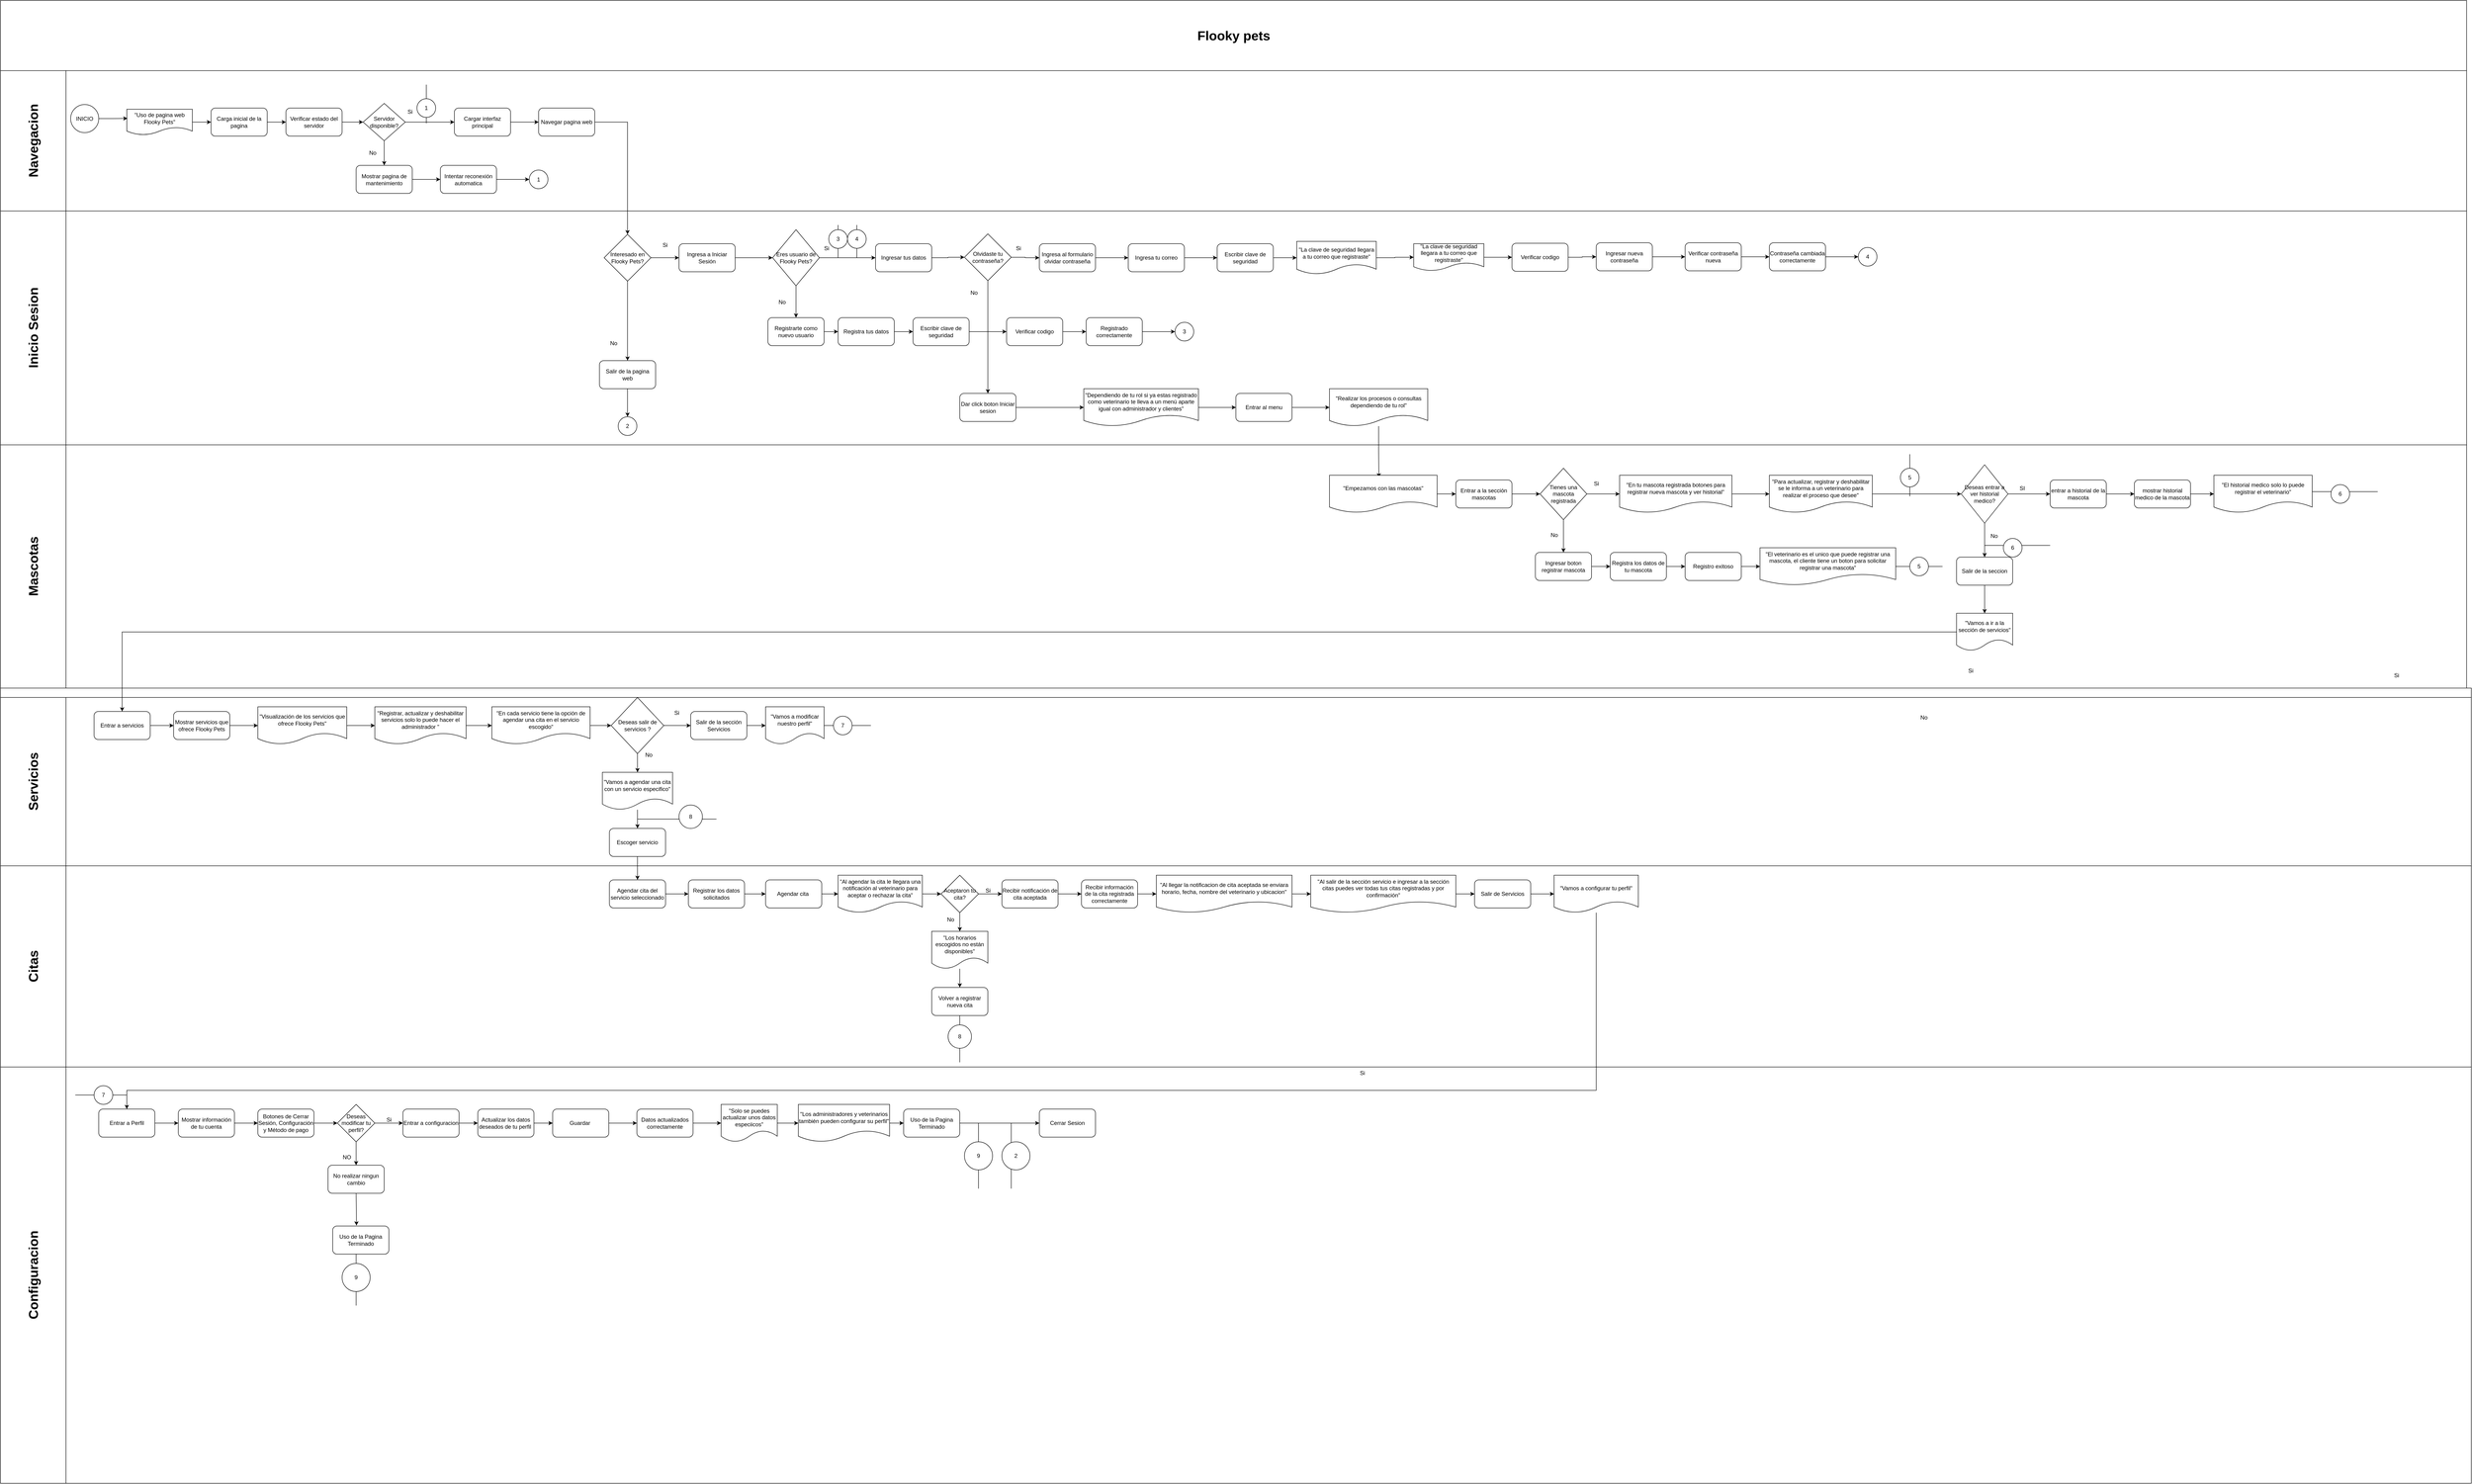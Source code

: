 <mxfile version="27.1.6">
  <diagram name="Página-1" id="5WowF1tZtqZ2zWdQ8NlJ">
    <mxGraphModel dx="6793" dy="4399" grid="1" gridSize="10" guides="1" tooltips="1" connect="1" arrows="1" fold="1" page="1" pageScale="1" pageWidth="2000" pageHeight="2000" math="0" shadow="0">
      <root>
        <mxCell id="0" />
        <mxCell id="1" parent="0" />
        <mxCell id="Lxw3tEKo1LNul-f_pS27-1" value="&lt;font style=&quot;font-size: 28px;&quot;&gt;Flooky pets&lt;/font&gt;" style="swimlane;childLayout=stackLayout;resizeParent=1;resizeParentMax=0;horizontal=1;startSize=150;horizontalStack=0;html=1;" parent="1" vertex="1">
          <mxGeometry x="-6000" y="-4000" width="5270" height="1470" as="geometry" />
        </mxCell>
        <mxCell id="Lxw3tEKo1LNul-f_pS27-2" value="&lt;font style=&quot;font-size: 28px;&quot;&gt;Navegacion&lt;/font&gt;" style="swimlane;startSize=140;horizontal=0;html=1;" parent="Lxw3tEKo1LNul-f_pS27-1" vertex="1">
          <mxGeometry y="150" width="5270" height="300" as="geometry" />
        </mxCell>
        <mxCell id="Lxw3tEKo1LNul-f_pS27-91" style="edgeStyle=orthogonalEdgeStyle;rounded=0;orthogonalLoop=1;jettySize=auto;html=1;entryX=0;entryY=0.5;entryDx=0;entryDy=0;" parent="Lxw3tEKo1LNul-f_pS27-2" source="Lxw3tEKo1LNul-f_pS27-32" target="Lxw3tEKo1LNul-f_pS27-8" edge="1">
          <mxGeometry relative="1" as="geometry" />
        </mxCell>
        <mxCell id="Lxw3tEKo1LNul-f_pS27-32" value="&quot;Uso de pagina web Flooky Pets&quot;" style="shape=document;whiteSpace=wrap;html=1;boundedLbl=1;" parent="Lxw3tEKo1LNul-f_pS27-2" vertex="1">
          <mxGeometry x="270" y="82.5" width="140" height="55" as="geometry" />
        </mxCell>
        <mxCell id="Lxw3tEKo1LNul-f_pS27-6" value="INICIO" style="ellipse;whiteSpace=wrap;html=1;aspect=fixed;" parent="Lxw3tEKo1LNul-f_pS27-2" vertex="1">
          <mxGeometry x="150" y="72.5" width="60" height="60" as="geometry" />
        </mxCell>
        <mxCell id="Lxw3tEKo1LNul-f_pS27-95" style="edgeStyle=orthogonalEdgeStyle;rounded=0;orthogonalLoop=1;jettySize=auto;html=1;" parent="Lxw3tEKo1LNul-f_pS27-2" source="Lxw3tEKo1LNul-f_pS27-8" target="Lxw3tEKo1LNul-f_pS27-10" edge="1">
          <mxGeometry relative="1" as="geometry" />
        </mxCell>
        <mxCell id="Lxw3tEKo1LNul-f_pS27-8" value="Carga inicial de la pagina" style="rounded=1;whiteSpace=wrap;html=1;" parent="Lxw3tEKo1LNul-f_pS27-2" vertex="1">
          <mxGeometry x="450" y="80" width="120" height="60" as="geometry" />
        </mxCell>
        <mxCell id="Lxw3tEKo1LNul-f_pS27-96" style="edgeStyle=orthogonalEdgeStyle;rounded=0;orthogonalLoop=1;jettySize=auto;html=1;entryX=0;entryY=0.5;entryDx=0;entryDy=0;" parent="Lxw3tEKo1LNul-f_pS27-2" source="Lxw3tEKo1LNul-f_pS27-10" target="Lxw3tEKo1LNul-f_pS27-13" edge="1">
          <mxGeometry relative="1" as="geometry" />
        </mxCell>
        <mxCell id="Lxw3tEKo1LNul-f_pS27-10" value="Verificar estado del servidor" style="rounded=1;whiteSpace=wrap;html=1;" parent="Lxw3tEKo1LNul-f_pS27-2" vertex="1">
          <mxGeometry x="610" y="80" width="120" height="60" as="geometry" />
        </mxCell>
        <mxCell id="Lxw3tEKo1LNul-f_pS27-94" style="edgeStyle=orthogonalEdgeStyle;rounded=0;orthogonalLoop=1;jettySize=auto;html=1;entryX=0.01;entryY=0.356;entryDx=0;entryDy=0;entryPerimeter=0;" parent="Lxw3tEKo1LNul-f_pS27-2" source="Lxw3tEKo1LNul-f_pS27-6" target="Lxw3tEKo1LNul-f_pS27-32" edge="1">
          <mxGeometry relative="1" as="geometry" />
        </mxCell>
        <mxCell id="Lxw3tEKo1LNul-f_pS27-97" style="edgeStyle=orthogonalEdgeStyle;rounded=0;orthogonalLoop=1;jettySize=auto;html=1;entryX=0;entryY=0.5;entryDx=0;entryDy=0;" parent="Lxw3tEKo1LNul-f_pS27-2" source="Lxw3tEKo1LNul-f_pS27-13" target="Lxw3tEKo1LNul-f_pS27-19" edge="1">
          <mxGeometry relative="1" as="geometry" />
        </mxCell>
        <mxCell id="Lxw3tEKo1LNul-f_pS27-100" style="edgeStyle=orthogonalEdgeStyle;rounded=0;orthogonalLoop=1;jettySize=auto;html=1;entryX=0.5;entryY=0;entryDx=0;entryDy=0;" parent="Lxw3tEKo1LNul-f_pS27-2" source="Lxw3tEKo1LNul-f_pS27-13" target="Lxw3tEKo1LNul-f_pS27-15" edge="1">
          <mxGeometry relative="1" as="geometry" />
        </mxCell>
        <mxCell id="Lxw3tEKo1LNul-f_pS27-13" value="Servidor disponible?" style="rhombus;whiteSpace=wrap;html=1;" parent="Lxw3tEKo1LNul-f_pS27-2" vertex="1">
          <mxGeometry x="775" y="70" width="90" height="80" as="geometry" />
        </mxCell>
        <mxCell id="Lxw3tEKo1LNul-f_pS27-102" style="edgeStyle=orthogonalEdgeStyle;rounded=0;orthogonalLoop=1;jettySize=auto;html=1;entryX=0;entryY=0.5;entryDx=0;entryDy=0;" parent="Lxw3tEKo1LNul-f_pS27-2" source="Lxw3tEKo1LNul-f_pS27-15" target="Lxw3tEKo1LNul-f_pS27-17" edge="1">
          <mxGeometry relative="1" as="geometry" />
        </mxCell>
        <mxCell id="Lxw3tEKo1LNul-f_pS27-15" value="Mostrar pagina de mantenimiento" style="rounded=1;whiteSpace=wrap;html=1;" parent="Lxw3tEKo1LNul-f_pS27-2" vertex="1">
          <mxGeometry x="760" y="202.5" width="120" height="60" as="geometry" />
        </mxCell>
        <mxCell id="Lxw3tEKo1LNul-f_pS27-103" style="edgeStyle=orthogonalEdgeStyle;rounded=0;orthogonalLoop=1;jettySize=auto;html=1;entryX=0;entryY=0.5;entryDx=0;entryDy=0;" parent="Lxw3tEKo1LNul-f_pS27-2" source="Lxw3tEKo1LNul-f_pS27-17" target="Lxw3tEKo1LNul-f_pS27-33" edge="1">
          <mxGeometry relative="1" as="geometry" />
        </mxCell>
        <mxCell id="Lxw3tEKo1LNul-f_pS27-17" value="Intentar reconexión automatica" style="rounded=1;whiteSpace=wrap;html=1;" parent="Lxw3tEKo1LNul-f_pS27-2" vertex="1">
          <mxGeometry x="940" y="202.5" width="120" height="60" as="geometry" />
        </mxCell>
        <mxCell id="Lxw3tEKo1LNul-f_pS27-99" style="edgeStyle=orthogonalEdgeStyle;rounded=0;orthogonalLoop=1;jettySize=auto;html=1;exitX=1;exitY=0.5;exitDx=0;exitDy=0;entryX=0;entryY=0.5;entryDx=0;entryDy=0;" parent="Lxw3tEKo1LNul-f_pS27-2" source="Lxw3tEKo1LNul-f_pS27-19" target="Lxw3tEKo1LNul-f_pS27-21" edge="1">
          <mxGeometry relative="1" as="geometry" />
        </mxCell>
        <mxCell id="Lxw3tEKo1LNul-f_pS27-19" value="Cargar interfaz principal" style="rounded=1;whiteSpace=wrap;html=1;" parent="Lxw3tEKo1LNul-f_pS27-2" vertex="1">
          <mxGeometry x="970" y="80" width="120" height="60" as="geometry" />
        </mxCell>
        <mxCell id="Lxw3tEKo1LNul-f_pS27-21" value="Navegar pagina web" style="rounded=1;whiteSpace=wrap;html=1;" parent="Lxw3tEKo1LNul-f_pS27-2" vertex="1">
          <mxGeometry x="1150" y="80" width="120" height="60" as="geometry" />
        </mxCell>
        <mxCell id="Lxw3tEKo1LNul-f_pS27-25" value="Si" style="text;html=1;align=center;verticalAlign=middle;resizable=0;points=[];autosize=1;strokeColor=none;fillColor=none;" parent="Lxw3tEKo1LNul-f_pS27-2" vertex="1">
          <mxGeometry x="860" y="72.5" width="30" height="30" as="geometry" />
        </mxCell>
        <mxCell id="Lxw3tEKo1LNul-f_pS27-26" value="No" style="text;html=1;align=center;verticalAlign=middle;resizable=0;points=[];autosize=1;strokeColor=none;fillColor=none;" parent="Lxw3tEKo1LNul-f_pS27-2" vertex="1">
          <mxGeometry x="775" y="160.5" width="40" height="30" as="geometry" />
        </mxCell>
        <mxCell id="Lxw3tEKo1LNul-f_pS27-33" value="1" style="ellipse;whiteSpace=wrap;html=1;aspect=fixed;" parent="Lxw3tEKo1LNul-f_pS27-2" vertex="1">
          <mxGeometry x="1130" y="212.5" width="40" height="40" as="geometry" />
        </mxCell>
        <mxCell id="Lxw3tEKo1LNul-f_pS27-35" value="" style="endArrow=none;html=1;rounded=0;" parent="Lxw3tEKo1LNul-f_pS27-2" source="Lxw3tEKo1LNul-f_pS27-37" edge="1">
          <mxGeometry width="50" height="50" relative="1" as="geometry">
            <mxPoint x="880" y="98" as="sourcePoint" />
            <mxPoint x="910" y="30" as="targetPoint" />
          </mxGeometry>
        </mxCell>
        <mxCell id="Lxw3tEKo1LNul-f_pS27-36" value="" style="endArrow=none;html=1;rounded=0;" parent="Lxw3tEKo1LNul-f_pS27-2" edge="1">
          <mxGeometry width="50" height="50" relative="1" as="geometry">
            <mxPoint x="910" y="112.5" as="sourcePoint" />
            <mxPoint x="910" y="97.5" as="targetPoint" />
          </mxGeometry>
        </mxCell>
        <mxCell id="Lxw3tEKo1LNul-f_pS27-37" value="1" style="ellipse;whiteSpace=wrap;html=1;aspect=fixed;" parent="Lxw3tEKo1LNul-f_pS27-2" vertex="1">
          <mxGeometry x="890" y="60" width="40" height="40" as="geometry" />
        </mxCell>
        <mxCell id="Lxw3tEKo1LNul-f_pS27-3" value="&lt;font style=&quot;font-size: 28px;&quot;&gt;Inicio Sesion&lt;/font&gt;" style="swimlane;startSize=140;horizontal=0;html=1;" parent="Lxw3tEKo1LNul-f_pS27-1" vertex="1">
          <mxGeometry y="450" width="5270" height="500" as="geometry" />
        </mxCell>
        <mxCell id="Lxw3tEKo1LNul-f_pS27-22" style="edgeStyle=orthogonalEdgeStyle;rounded=0;orthogonalLoop=1;jettySize=auto;html=1;exitX=1;exitY=0.5;exitDx=0;exitDy=0;entryX=0;entryY=0.5;entryDx=0;entryDy=0;" parent="Lxw3tEKo1LNul-f_pS27-3" source="Lxw3tEKo1LNul-f_pS27-24" target="Lxw3tEKo1LNul-f_pS27-30" edge="1">
          <mxGeometry relative="1" as="geometry" />
        </mxCell>
        <mxCell id="Lxw3tEKo1LNul-f_pS27-23" style="edgeStyle=orthogonalEdgeStyle;rounded=0;orthogonalLoop=1;jettySize=auto;html=1;exitX=0.5;exitY=1;exitDx=0;exitDy=0;entryX=0.5;entryY=0;entryDx=0;entryDy=0;" parent="Lxw3tEKo1LNul-f_pS27-3" source="Lxw3tEKo1LNul-f_pS27-24" target="Lxw3tEKo1LNul-f_pS27-28" edge="1">
          <mxGeometry relative="1" as="geometry" />
        </mxCell>
        <mxCell id="Lxw3tEKo1LNul-f_pS27-24" value="Interesado en Flooky Pets?" style="rhombus;whiteSpace=wrap;html=1;" parent="Lxw3tEKo1LNul-f_pS27-3" vertex="1">
          <mxGeometry x="1290" y="50" width="100" height="100" as="geometry" />
        </mxCell>
        <mxCell id="Lxw3tEKo1LNul-f_pS27-27" style="edgeStyle=orthogonalEdgeStyle;rounded=0;orthogonalLoop=1;jettySize=auto;html=1;exitX=0.5;exitY=1;exitDx=0;exitDy=0;entryX=0.5;entryY=0;entryDx=0;entryDy=0;" parent="Lxw3tEKo1LNul-f_pS27-3" source="Lxw3tEKo1LNul-f_pS27-28" target="Lxw3tEKo1LNul-f_pS27-34" edge="1">
          <mxGeometry relative="1" as="geometry" />
        </mxCell>
        <mxCell id="Lxw3tEKo1LNul-f_pS27-28" value="Salir de la pagina web" style="rounded=1;whiteSpace=wrap;html=1;" parent="Lxw3tEKo1LNul-f_pS27-3" vertex="1">
          <mxGeometry x="1280" y="320" width="120" height="60" as="geometry" />
        </mxCell>
        <mxCell id="Lxw3tEKo1LNul-f_pS27-117" style="edgeStyle=orthogonalEdgeStyle;rounded=0;orthogonalLoop=1;jettySize=auto;html=1;entryX=0;entryY=0.5;entryDx=0;entryDy=0;" parent="Lxw3tEKo1LNul-f_pS27-3" source="Lxw3tEKo1LNul-f_pS27-30" target="Lxw3tEKo1LNul-f_pS27-44" edge="1">
          <mxGeometry relative="1" as="geometry" />
        </mxCell>
        <mxCell id="Lxw3tEKo1LNul-f_pS27-30" value="Ingresa a Iniciar Sesión" style="rounded=1;whiteSpace=wrap;html=1;" parent="Lxw3tEKo1LNul-f_pS27-3" vertex="1">
          <mxGeometry x="1450" y="70" width="120" height="60" as="geometry" />
        </mxCell>
        <mxCell id="Lxw3tEKo1LNul-f_pS27-34" value="2" style="ellipse;whiteSpace=wrap;html=1;aspect=fixed;" parent="Lxw3tEKo1LNul-f_pS27-3" vertex="1">
          <mxGeometry x="1320" y="440" width="40" height="40" as="geometry" />
        </mxCell>
        <mxCell id="Lxw3tEKo1LNul-f_pS27-38" value="No" style="text;html=1;align=center;verticalAlign=middle;resizable=0;points=[];autosize=1;strokeColor=none;fillColor=none;" parent="Lxw3tEKo1LNul-f_pS27-3" vertex="1">
          <mxGeometry x="1290" y="268" width="40" height="30" as="geometry" />
        </mxCell>
        <mxCell id="Lxw3tEKo1LNul-f_pS27-39" value="Si" style="text;html=1;align=center;verticalAlign=middle;resizable=0;points=[];autosize=1;strokeColor=none;fillColor=none;" parent="Lxw3tEKo1LNul-f_pS27-3" vertex="1">
          <mxGeometry x="1405" y="58" width="30" height="30" as="geometry" />
        </mxCell>
        <mxCell id="Lxw3tEKo1LNul-f_pS27-40" style="edgeStyle=orthogonalEdgeStyle;rounded=0;orthogonalLoop=1;jettySize=auto;html=1;exitX=1;exitY=0.5;exitDx=0;exitDy=0;entryX=0;entryY=0.5;entryDx=0;entryDy=0;" parent="Lxw3tEKo1LNul-f_pS27-3" source="Lxw3tEKo1LNul-f_pS27-41" target="Lxw3tEKo1LNul-f_pS27-62" edge="1">
          <mxGeometry relative="1" as="geometry" />
        </mxCell>
        <mxCell id="Lxw3tEKo1LNul-f_pS27-41" value="Ingresar tus datos" style="rounded=1;whiteSpace=wrap;html=1;" parent="Lxw3tEKo1LNul-f_pS27-3" vertex="1">
          <mxGeometry x="1870" y="70" width="120" height="60" as="geometry" />
        </mxCell>
        <mxCell id="Lxw3tEKo1LNul-f_pS27-42" style="edgeStyle=orthogonalEdgeStyle;rounded=0;orthogonalLoop=1;jettySize=auto;html=1;exitX=0.5;exitY=1;exitDx=0;exitDy=0;entryX=0.5;entryY=0;entryDx=0;entryDy=0;" parent="Lxw3tEKo1LNul-f_pS27-3" source="Lxw3tEKo1LNul-f_pS27-44" target="Lxw3tEKo1LNul-f_pS27-46" edge="1">
          <mxGeometry relative="1" as="geometry" />
        </mxCell>
        <mxCell id="Lxw3tEKo1LNul-f_pS27-118" style="edgeStyle=orthogonalEdgeStyle;rounded=0;orthogonalLoop=1;jettySize=auto;html=1;" parent="Lxw3tEKo1LNul-f_pS27-3" source="Lxw3tEKo1LNul-f_pS27-44" target="Lxw3tEKo1LNul-f_pS27-41" edge="1">
          <mxGeometry relative="1" as="geometry" />
        </mxCell>
        <mxCell id="Lxw3tEKo1LNul-f_pS27-44" value="Eres usuario de Flooky Pets?" style="rhombus;whiteSpace=wrap;html=1;" parent="Lxw3tEKo1LNul-f_pS27-3" vertex="1">
          <mxGeometry x="1650" y="40" width="100" height="120" as="geometry" />
        </mxCell>
        <mxCell id="Lxw3tEKo1LNul-f_pS27-106" style="edgeStyle=orthogonalEdgeStyle;rounded=0;orthogonalLoop=1;jettySize=auto;html=1;entryX=0;entryY=0.5;entryDx=0;entryDy=0;" parent="Lxw3tEKo1LNul-f_pS27-3" source="Lxw3tEKo1LNul-f_pS27-46" target="Lxw3tEKo1LNul-f_pS27-48" edge="1">
          <mxGeometry relative="1" as="geometry" />
        </mxCell>
        <mxCell id="Lxw3tEKo1LNul-f_pS27-46" value="Registrarte como nuevo usuario" style="rounded=1;whiteSpace=wrap;html=1;" parent="Lxw3tEKo1LNul-f_pS27-3" vertex="1">
          <mxGeometry x="1640" y="228" width="120" height="60" as="geometry" />
        </mxCell>
        <mxCell id="Lxw3tEKo1LNul-f_pS27-107" style="edgeStyle=orthogonalEdgeStyle;rounded=0;orthogonalLoop=1;jettySize=auto;html=1;entryX=0;entryY=0.5;entryDx=0;entryDy=0;" parent="Lxw3tEKo1LNul-f_pS27-3" source="Lxw3tEKo1LNul-f_pS27-48" target="Lxw3tEKo1LNul-f_pS27-50" edge="1">
          <mxGeometry relative="1" as="geometry" />
        </mxCell>
        <mxCell id="Lxw3tEKo1LNul-f_pS27-48" value="Registra tus datos" style="rounded=1;whiteSpace=wrap;html=1;" parent="Lxw3tEKo1LNul-f_pS27-3" vertex="1">
          <mxGeometry x="1790" y="228" width="120" height="60" as="geometry" />
        </mxCell>
        <mxCell id="Lxw3tEKo1LNul-f_pS27-105" style="edgeStyle=orthogonalEdgeStyle;rounded=0;orthogonalLoop=1;jettySize=auto;html=1;entryX=0;entryY=0.5;entryDx=0;entryDy=0;" parent="Lxw3tEKo1LNul-f_pS27-3" source="Lxw3tEKo1LNul-f_pS27-50" target="Lxw3tEKo1LNul-f_pS27-54" edge="1">
          <mxGeometry relative="1" as="geometry" />
        </mxCell>
        <mxCell id="Lxw3tEKo1LNul-f_pS27-50" value="Escribir clave de seguridad" style="rounded=1;whiteSpace=wrap;html=1;" parent="Lxw3tEKo1LNul-f_pS27-3" vertex="1">
          <mxGeometry x="1950" y="228" width="120" height="60" as="geometry" />
        </mxCell>
        <mxCell id="Lxw3tEKo1LNul-f_pS27-61" style="edgeStyle=orthogonalEdgeStyle;rounded=0;orthogonalLoop=1;jettySize=auto;html=1;exitX=1;exitY=0.5;exitDx=0;exitDy=0;" parent="Lxw3tEKo1LNul-f_pS27-3" source="Lxw3tEKo1LNul-f_pS27-62" target="Lxw3tEKo1LNul-f_pS27-66" edge="1">
          <mxGeometry relative="1" as="geometry" />
        </mxCell>
        <mxCell id="Lxw3tEKo1LNul-f_pS27-62" value="Olvidaste tu contraseña?" style="rhombus;whiteSpace=wrap;html=1;" parent="Lxw3tEKo1LNul-f_pS27-3" vertex="1">
          <mxGeometry x="2060" y="49" width="100" height="100" as="geometry" />
        </mxCell>
        <mxCell id="Lxw3tEKo1LNul-f_pS27-63" value="Si" style="text;html=1;align=center;verticalAlign=middle;resizable=0;points=[];autosize=1;strokeColor=none;fillColor=none;" parent="Lxw3tEKo1LNul-f_pS27-3" vertex="1">
          <mxGeometry x="1750" y="65" width="30" height="30" as="geometry" />
        </mxCell>
        <mxCell id="Lxw3tEKo1LNul-f_pS27-64" value="No" style="text;html=1;align=center;verticalAlign=middle;resizable=0;points=[];autosize=1;strokeColor=none;fillColor=none;" parent="Lxw3tEKo1LNul-f_pS27-3" vertex="1">
          <mxGeometry x="1650" y="180" width="40" height="30" as="geometry" />
        </mxCell>
        <mxCell id="Lxw3tEKo1LNul-f_pS27-65" style="edgeStyle=orthogonalEdgeStyle;rounded=0;orthogonalLoop=1;jettySize=auto;html=1;entryX=0;entryY=0.5;entryDx=0;entryDy=0;" parent="Lxw3tEKo1LNul-f_pS27-3" source="Lxw3tEKo1LNul-f_pS27-66" target="Lxw3tEKo1LNul-f_pS27-68" edge="1">
          <mxGeometry relative="1" as="geometry" />
        </mxCell>
        <mxCell id="Lxw3tEKo1LNul-f_pS27-66" value="Ingresa al formulario olvidar contraseña" style="rounded=1;whiteSpace=wrap;html=1;" parent="Lxw3tEKo1LNul-f_pS27-3" vertex="1">
          <mxGeometry x="2220" y="70" width="120" height="60" as="geometry" />
        </mxCell>
        <mxCell id="Lxw3tEKo1LNul-f_pS27-67" style="edgeStyle=orthogonalEdgeStyle;rounded=0;orthogonalLoop=1;jettySize=auto;html=1;" parent="Lxw3tEKo1LNul-f_pS27-3" source="Lxw3tEKo1LNul-f_pS27-68" target="Lxw3tEKo1LNul-f_pS27-70" edge="1">
          <mxGeometry relative="1" as="geometry" />
        </mxCell>
        <mxCell id="Lxw3tEKo1LNul-f_pS27-68" value="Ingresa tu correo" style="rounded=1;whiteSpace=wrap;html=1;" parent="Lxw3tEKo1LNul-f_pS27-3" vertex="1">
          <mxGeometry x="2410" y="70" width="120" height="60" as="geometry" />
        </mxCell>
        <mxCell id="Lxw3tEKo1LNul-f_pS27-111" style="edgeStyle=orthogonalEdgeStyle;rounded=0;orthogonalLoop=1;jettySize=auto;html=1;entryX=0;entryY=0.5;entryDx=0;entryDy=0;" parent="Lxw3tEKo1LNul-f_pS27-3" source="Lxw3tEKo1LNul-f_pS27-70" target="Lxw3tEKo1LNul-f_pS27-52" edge="1">
          <mxGeometry relative="1" as="geometry" />
        </mxCell>
        <mxCell id="Lxw3tEKo1LNul-f_pS27-70" value="Escribir clave de seguridad" style="rounded=1;whiteSpace=wrap;html=1;" parent="Lxw3tEKo1LNul-f_pS27-3" vertex="1">
          <mxGeometry x="2600" y="70" width="120" height="60" as="geometry" />
        </mxCell>
        <mxCell id="Lxw3tEKo1LNul-f_pS27-82" value="" style="endArrow=none;html=1;rounded=0;" parent="Lxw3tEKo1LNul-f_pS27-3" source="Lxw3tEKo1LNul-f_pS27-85" edge="1">
          <mxGeometry width="50" height="50" relative="1" as="geometry">
            <mxPoint x="1790" y="100" as="sourcePoint" />
            <mxPoint x="1790" y="30" as="targetPoint" />
          </mxGeometry>
        </mxCell>
        <mxCell id="Lxw3tEKo1LNul-f_pS27-83" value="" style="endArrow=none;html=1;rounded=0;" parent="Lxw3tEKo1LNul-f_pS27-3" edge="1">
          <mxGeometry width="50" height="50" relative="1" as="geometry">
            <mxPoint x="1830" y="100" as="sourcePoint" />
            <mxPoint x="1830" y="30" as="targetPoint" />
          </mxGeometry>
        </mxCell>
        <mxCell id="Lxw3tEKo1LNul-f_pS27-84" value="" style="endArrow=none;html=1;rounded=0;" parent="Lxw3tEKo1LNul-f_pS27-3" target="Lxw3tEKo1LNul-f_pS27-85" edge="1">
          <mxGeometry width="50" height="50" relative="1" as="geometry">
            <mxPoint x="1790" y="100" as="sourcePoint" />
            <mxPoint x="1790" y="30" as="targetPoint" />
          </mxGeometry>
        </mxCell>
        <mxCell id="Lxw3tEKo1LNul-f_pS27-85" value="3" style="ellipse;whiteSpace=wrap;html=1;aspect=fixed;" parent="Lxw3tEKo1LNul-f_pS27-3" vertex="1">
          <mxGeometry x="1770" y="40" width="40" height="40" as="geometry" />
        </mxCell>
        <mxCell id="Lxw3tEKo1LNul-f_pS27-86" value="4" style="ellipse;whiteSpace=wrap;html=1;aspect=fixed;" parent="Lxw3tEKo1LNul-f_pS27-3" vertex="1">
          <mxGeometry x="1810" y="40" width="40" height="40" as="geometry" />
        </mxCell>
        <mxCell id="Lxw3tEKo1LNul-f_pS27-87" value="Si" style="text;html=1;align=center;verticalAlign=middle;resizable=0;points=[];autosize=1;strokeColor=none;fillColor=none;" parent="Lxw3tEKo1LNul-f_pS27-3" vertex="1">
          <mxGeometry x="2160" y="65" width="30" height="30" as="geometry" />
        </mxCell>
        <mxCell id="Lxw3tEKo1LNul-f_pS27-88" value="No" style="text;html=1;align=center;verticalAlign=middle;resizable=0;points=[];autosize=1;strokeColor=none;fillColor=none;" parent="Lxw3tEKo1LNul-f_pS27-3" vertex="1">
          <mxGeometry x="2060" y="160" width="40" height="30" as="geometry" />
        </mxCell>
        <mxCell id="Lxw3tEKo1LNul-f_pS27-112" style="edgeStyle=orthogonalEdgeStyle;rounded=0;orthogonalLoop=1;jettySize=auto;html=1;entryX=0;entryY=0.5;entryDx=0;entryDy=0;" parent="Lxw3tEKo1LNul-f_pS27-3" source="Lxw3tEKo1LNul-f_pS27-52" target="Lxw3tEKo1LNul-f_pS27-72" edge="1">
          <mxGeometry relative="1" as="geometry" />
        </mxCell>
        <mxCell id="Lxw3tEKo1LNul-f_pS27-52" value="&quot;La clave de seguridad llegara a tu correo que registraste&quot;" style="shape=document;whiteSpace=wrap;html=1;boundedLbl=1;" parent="Lxw3tEKo1LNul-f_pS27-3" vertex="1">
          <mxGeometry x="2770" y="65" width="170" height="70" as="geometry" />
        </mxCell>
        <mxCell id="Lxw3tEKo1LNul-f_pS27-108" style="edgeStyle=orthogonalEdgeStyle;rounded=0;orthogonalLoop=1;jettySize=auto;html=1;entryX=0;entryY=0.5;entryDx=0;entryDy=0;" parent="Lxw3tEKo1LNul-f_pS27-3" source="Lxw3tEKo1LNul-f_pS27-54" target="Lxw3tEKo1LNul-f_pS27-56" edge="1">
          <mxGeometry relative="1" as="geometry" />
        </mxCell>
        <mxCell id="Lxw3tEKo1LNul-f_pS27-54" value="Verificar codigo" style="rounded=1;whiteSpace=wrap;html=1;" parent="Lxw3tEKo1LNul-f_pS27-3" vertex="1">
          <mxGeometry x="2150" y="228" width="120" height="60" as="geometry" />
        </mxCell>
        <mxCell id="Lxw3tEKo1LNul-f_pS27-109" style="edgeStyle=orthogonalEdgeStyle;rounded=0;orthogonalLoop=1;jettySize=auto;html=1;entryX=0;entryY=0.5;entryDx=0;entryDy=0;" parent="Lxw3tEKo1LNul-f_pS27-3" source="Lxw3tEKo1LNul-f_pS27-56" target="Lxw3tEKo1LNul-f_pS27-57" edge="1">
          <mxGeometry relative="1" as="geometry" />
        </mxCell>
        <mxCell id="Lxw3tEKo1LNul-f_pS27-56" value="Registrado correctamente" style="rounded=1;whiteSpace=wrap;html=1;" parent="Lxw3tEKo1LNul-f_pS27-3" vertex="1">
          <mxGeometry x="2320" y="228" width="120" height="60" as="geometry" />
        </mxCell>
        <mxCell id="Lxw3tEKo1LNul-f_pS27-57" value="3" style="ellipse;whiteSpace=wrap;html=1;aspect=fixed;" parent="Lxw3tEKo1LNul-f_pS27-3" vertex="1">
          <mxGeometry x="2510" y="238" width="40" height="40" as="geometry" />
        </mxCell>
        <mxCell id="Lxw3tEKo1LNul-f_pS27-71" style="edgeStyle=orthogonalEdgeStyle;rounded=0;orthogonalLoop=1;jettySize=auto;html=1;entryX=0;entryY=0.5;entryDx=0;entryDy=0;" parent="Lxw3tEKo1LNul-f_pS27-3" source="Lxw3tEKo1LNul-f_pS27-72" target="Lxw3tEKo1LNul-f_pS27-74" edge="1">
          <mxGeometry relative="1" as="geometry" />
        </mxCell>
        <mxCell id="Lxw3tEKo1LNul-f_pS27-72" value="&quot;La clave de seguridad llegara a tu correo que registraste&quot;" style="shape=document;whiteSpace=wrap;html=1;boundedLbl=1;" parent="Lxw3tEKo1LNul-f_pS27-3" vertex="1">
          <mxGeometry x="3020" y="70" width="150" height="58" as="geometry" />
        </mxCell>
        <mxCell id="Lxw3tEKo1LNul-f_pS27-73" style="edgeStyle=orthogonalEdgeStyle;rounded=0;orthogonalLoop=1;jettySize=auto;html=1;entryX=0;entryY=0.5;entryDx=0;entryDy=0;" parent="Lxw3tEKo1LNul-f_pS27-3" source="Lxw3tEKo1LNul-f_pS27-74" target="Lxw3tEKo1LNul-f_pS27-76" edge="1">
          <mxGeometry relative="1" as="geometry" />
        </mxCell>
        <mxCell id="Lxw3tEKo1LNul-f_pS27-74" value="Verificar codigo" style="rounded=1;whiteSpace=wrap;html=1;" parent="Lxw3tEKo1LNul-f_pS27-3" vertex="1">
          <mxGeometry x="3230" y="69" width="120" height="60" as="geometry" />
        </mxCell>
        <mxCell id="Lxw3tEKo1LNul-f_pS27-75" style="edgeStyle=orthogonalEdgeStyle;rounded=0;orthogonalLoop=1;jettySize=auto;html=1;entryX=0;entryY=0.5;entryDx=0;entryDy=0;" parent="Lxw3tEKo1LNul-f_pS27-3" source="Lxw3tEKo1LNul-f_pS27-76" target="Lxw3tEKo1LNul-f_pS27-79" edge="1">
          <mxGeometry relative="1" as="geometry" />
        </mxCell>
        <mxCell id="Lxw3tEKo1LNul-f_pS27-76" value="Ingresar nueva contraseña" style="rounded=1;whiteSpace=wrap;html=1;" parent="Lxw3tEKo1LNul-f_pS27-3" vertex="1">
          <mxGeometry x="3410" y="68" width="120" height="60" as="geometry" />
        </mxCell>
        <mxCell id="Lxw3tEKo1LNul-f_pS27-77" value="4" style="ellipse;whiteSpace=wrap;html=1;aspect=fixed;" parent="Lxw3tEKo1LNul-f_pS27-3" vertex="1">
          <mxGeometry x="3970" y="78" width="40" height="40" as="geometry" />
        </mxCell>
        <mxCell id="Lxw3tEKo1LNul-f_pS27-78" style="edgeStyle=orthogonalEdgeStyle;rounded=0;orthogonalLoop=1;jettySize=auto;html=1;exitX=1;exitY=0.5;exitDx=0;exitDy=0;entryX=0;entryY=0.5;entryDx=0;entryDy=0;" parent="Lxw3tEKo1LNul-f_pS27-3" source="Lxw3tEKo1LNul-f_pS27-79" target="Lxw3tEKo1LNul-f_pS27-81" edge="1">
          <mxGeometry relative="1" as="geometry" />
        </mxCell>
        <mxCell id="Lxw3tEKo1LNul-f_pS27-79" value="Verificar contraseña nueva" style="rounded=1;whiteSpace=wrap;html=1;" parent="Lxw3tEKo1LNul-f_pS27-3" vertex="1">
          <mxGeometry x="3600" y="68" width="120" height="60" as="geometry" />
        </mxCell>
        <mxCell id="Lxw3tEKo1LNul-f_pS27-80" style="edgeStyle=orthogonalEdgeStyle;rounded=0;orthogonalLoop=1;jettySize=auto;html=1;entryX=0;entryY=0.5;entryDx=0;entryDy=0;" parent="Lxw3tEKo1LNul-f_pS27-3" source="Lxw3tEKo1LNul-f_pS27-81" target="Lxw3tEKo1LNul-f_pS27-77" edge="1">
          <mxGeometry relative="1" as="geometry" />
        </mxCell>
        <mxCell id="Lxw3tEKo1LNul-f_pS27-81" value="Contraseña cambiada correctamente" style="rounded=1;whiteSpace=wrap;html=1;" parent="Lxw3tEKo1LNul-f_pS27-3" vertex="1">
          <mxGeometry x="3780" y="68" width="120" height="60" as="geometry" />
        </mxCell>
        <mxCell id="Lxw3tEKo1LNul-f_pS27-104" style="edgeStyle=orthogonalEdgeStyle;rounded=0;orthogonalLoop=1;jettySize=auto;html=1;entryX=0;entryY=0.5;entryDx=0;entryDy=0;" parent="Lxw3tEKo1LNul-f_pS27-3" source="Lxw3tEKo1LNul-f_pS27-59" target="Lxw3tEKo1LNul-f_pS27-89" edge="1">
          <mxGeometry relative="1" as="geometry" />
        </mxCell>
        <mxCell id="Lxw3tEKo1LNul-f_pS27-59" value="Dar click boton Iniciar sesion" style="rounded=1;whiteSpace=wrap;html=1;" parent="Lxw3tEKo1LNul-f_pS27-3" vertex="1">
          <mxGeometry x="2050" y="390" width="120" height="60" as="geometry" />
        </mxCell>
        <mxCell id="Lxw3tEKo1LNul-f_pS27-121" style="edgeStyle=orthogonalEdgeStyle;rounded=0;orthogonalLoop=1;jettySize=auto;html=1;entryX=0;entryY=0.5;entryDx=0;entryDy=0;" parent="Lxw3tEKo1LNul-f_pS27-3" source="Lxw3tEKo1LNul-f_pS27-89" target="Lxw3tEKo1LNul-f_pS27-120" edge="1">
          <mxGeometry relative="1" as="geometry" />
        </mxCell>
        <mxCell id="Lxw3tEKo1LNul-f_pS27-89" value="&quot;Dependiendo de tu rol si ya estas registrado como veterinario te lleva a un menú aparte igual con administrador y clientes&quot;" style="shape=document;whiteSpace=wrap;html=1;boundedLbl=1;" parent="Lxw3tEKo1LNul-f_pS27-3" vertex="1">
          <mxGeometry x="2315" y="380" width="245" height="80" as="geometry" />
        </mxCell>
        <mxCell id="Lxw3tEKo1LNul-f_pS27-124" style="edgeStyle=orthogonalEdgeStyle;rounded=0;orthogonalLoop=1;jettySize=auto;html=1;entryX=0;entryY=0.5;entryDx=0;entryDy=0;" parent="Lxw3tEKo1LNul-f_pS27-3" source="Lxw3tEKo1LNul-f_pS27-120" target="Lxw3tEKo1LNul-f_pS27-123" edge="1">
          <mxGeometry relative="1" as="geometry" />
        </mxCell>
        <mxCell id="Lxw3tEKo1LNul-f_pS27-120" value="Entrar al menu" style="rounded=1;whiteSpace=wrap;html=1;" parent="Lxw3tEKo1LNul-f_pS27-3" vertex="1">
          <mxGeometry x="2640" y="390" width="120" height="60" as="geometry" />
        </mxCell>
        <mxCell id="Lxw3tEKo1LNul-f_pS27-123" value="&quot;Realizar los procesos o consultas dependiendo de tu rol&quot;" style="shape=document;whiteSpace=wrap;html=1;boundedLbl=1;" parent="Lxw3tEKo1LNul-f_pS27-3" vertex="1">
          <mxGeometry x="2840" y="380" width="210" height="80" as="geometry" />
        </mxCell>
        <mxCell id="Lxw3tEKo1LNul-f_pS27-60" style="edgeStyle=orthogonalEdgeStyle;rounded=0;orthogonalLoop=1;jettySize=auto;html=1;entryX=0.5;entryY=0;entryDx=0;entryDy=0;" parent="Lxw3tEKo1LNul-f_pS27-3" source="Lxw3tEKo1LNul-f_pS27-62" target="Lxw3tEKo1LNul-f_pS27-59" edge="1">
          <mxGeometry relative="1" as="geometry" />
        </mxCell>
        <mxCell id="Lxw3tEKo1LNul-f_pS27-119" style="edgeStyle=orthogonalEdgeStyle;rounded=0;orthogonalLoop=1;jettySize=auto;html=1;entryX=0.5;entryY=0;entryDx=0;entryDy=0;" parent="Lxw3tEKo1LNul-f_pS27-1" source="Lxw3tEKo1LNul-f_pS27-21" target="Lxw3tEKo1LNul-f_pS27-24" edge="1">
          <mxGeometry relative="1" as="geometry" />
        </mxCell>
        <mxCell id="Lxw3tEKo1LNul-f_pS27-131" style="edgeStyle=orthogonalEdgeStyle;rounded=0;orthogonalLoop=1;jettySize=auto;html=1;entryX=0.459;entryY=0.058;entryDx=0;entryDy=0;entryPerimeter=0;" parent="Lxw3tEKo1LNul-f_pS27-1" source="Lxw3tEKo1LNul-f_pS27-123" target="Lxw3tEKo1LNul-f_pS27-125" edge="1">
          <mxGeometry relative="1" as="geometry" />
        </mxCell>
        <mxCell id="Lxw3tEKo1LNul-f_pS27-4" value="&lt;font style=&quot;font-size: 28px;&quot;&gt;Mascotas&lt;/font&gt;" style="swimlane;startSize=140;horizontal=0;html=1;" parent="Lxw3tEKo1LNul-f_pS27-1" vertex="1">
          <mxGeometry y="950" width="5270" height="520" as="geometry" />
        </mxCell>
        <mxCell id="Lxw3tEKo1LNul-f_pS27-129" style="edgeStyle=orthogonalEdgeStyle;rounded=0;orthogonalLoop=1;jettySize=auto;html=1;entryX=0;entryY=0.5;entryDx=0;entryDy=0;" parent="Lxw3tEKo1LNul-f_pS27-4" source="Lxw3tEKo1LNul-f_pS27-125" target="Lxw3tEKo1LNul-f_pS27-127" edge="1">
          <mxGeometry relative="1" as="geometry" />
        </mxCell>
        <mxCell id="Lxw3tEKo1LNul-f_pS27-125" value="&quot;Empezamos con las mascotas&quot;" style="shape=document;whiteSpace=wrap;html=1;boundedLbl=1;" parent="Lxw3tEKo1LNul-f_pS27-4" vertex="1">
          <mxGeometry x="2840" y="65" width="230" height="80" as="geometry" />
        </mxCell>
        <mxCell id="Lxw3tEKo1LNul-f_pS27-130" style="edgeStyle=orthogonalEdgeStyle;rounded=0;orthogonalLoop=1;jettySize=auto;html=1;entryX=0;entryY=0.5;entryDx=0;entryDy=0;" parent="Lxw3tEKo1LNul-f_pS27-4" source="Lxw3tEKo1LNul-f_pS27-127" target="Lxw3tEKo1LNul-f_pS27-128" edge="1">
          <mxGeometry relative="1" as="geometry" />
        </mxCell>
        <mxCell id="Lxw3tEKo1LNul-f_pS27-127" value="Entrar a la sección mascotas" style="rounded=1;whiteSpace=wrap;html=1;" parent="Lxw3tEKo1LNul-f_pS27-4" vertex="1">
          <mxGeometry x="3110" y="75" width="120" height="60" as="geometry" />
        </mxCell>
        <mxCell id="Lxw3tEKo1LNul-f_pS27-134" style="edgeStyle=orthogonalEdgeStyle;rounded=0;orthogonalLoop=1;jettySize=auto;html=1;entryX=0.5;entryY=0;entryDx=0;entryDy=0;" parent="Lxw3tEKo1LNul-f_pS27-4" source="Lxw3tEKo1LNul-f_pS27-128" target="Lxw3tEKo1LNul-f_pS27-133" edge="1">
          <mxGeometry relative="1" as="geometry" />
        </mxCell>
        <mxCell id="Lxw3tEKo1LNul-f_pS27-152" style="edgeStyle=orthogonalEdgeStyle;rounded=0;orthogonalLoop=1;jettySize=auto;html=1;entryX=0;entryY=0.5;entryDx=0;entryDy=0;" parent="Lxw3tEKo1LNul-f_pS27-4" source="Lxw3tEKo1LNul-f_pS27-128" target="Lxw3tEKo1LNul-f_pS27-151" edge="1">
          <mxGeometry relative="1" as="geometry" />
        </mxCell>
        <mxCell id="Lxw3tEKo1LNul-f_pS27-128" value="Tienes una mascota registrada" style="rhombus;whiteSpace=wrap;html=1;" parent="Lxw3tEKo1LNul-f_pS27-4" vertex="1">
          <mxGeometry x="3290" y="50" width="100" height="110" as="geometry" />
        </mxCell>
        <mxCell id="tCxssxvuFEsz2nQ4bnv7-7" style="edgeStyle=orthogonalEdgeStyle;rounded=0;orthogonalLoop=1;jettySize=auto;html=1;entryX=0;entryY=0.5;entryDx=0;entryDy=0;" parent="Lxw3tEKo1LNul-f_pS27-4" source="Lxw3tEKo1LNul-f_pS27-133" target="Lxw3tEKo1LNul-f_pS27-142" edge="1">
          <mxGeometry relative="1" as="geometry" />
        </mxCell>
        <mxCell id="Lxw3tEKo1LNul-f_pS27-133" value="Ingresar boton registrar mascota" style="rounded=1;whiteSpace=wrap;html=1;" parent="Lxw3tEKo1LNul-f_pS27-4" vertex="1">
          <mxGeometry x="3280" y="230" width="120" height="60" as="geometry" />
        </mxCell>
        <mxCell id="tCxssxvuFEsz2nQ4bnv7-8" style="edgeStyle=orthogonalEdgeStyle;rounded=0;orthogonalLoop=1;jettySize=auto;html=1;entryX=0;entryY=0.5;entryDx=0;entryDy=0;" parent="Lxw3tEKo1LNul-f_pS27-4" source="Lxw3tEKo1LNul-f_pS27-142" target="Lxw3tEKo1LNul-f_pS27-143" edge="1">
          <mxGeometry relative="1" as="geometry" />
        </mxCell>
        <mxCell id="Lxw3tEKo1LNul-f_pS27-142" value="Registra los datos de tu mascota" style="rounded=1;whiteSpace=wrap;html=1;" parent="Lxw3tEKo1LNul-f_pS27-4" vertex="1">
          <mxGeometry x="3440" y="230" width="120" height="60" as="geometry" />
        </mxCell>
        <mxCell id="tCxssxvuFEsz2nQ4bnv7-9" style="edgeStyle=orthogonalEdgeStyle;rounded=0;orthogonalLoop=1;jettySize=auto;html=1;entryX=0;entryY=0.5;entryDx=0;entryDy=0;" parent="Lxw3tEKo1LNul-f_pS27-4" source="Lxw3tEKo1LNul-f_pS27-143" target="Lxw3tEKo1LNul-f_pS27-144" edge="1">
          <mxGeometry relative="1" as="geometry" />
        </mxCell>
        <mxCell id="Lxw3tEKo1LNul-f_pS27-143" value="Registro exitoso" style="rounded=1;whiteSpace=wrap;html=1;" parent="Lxw3tEKo1LNul-f_pS27-4" vertex="1">
          <mxGeometry x="3600" y="230" width="120" height="60" as="geometry" />
        </mxCell>
        <mxCell id="Lxw3tEKo1LNul-f_pS27-144" value="&quot;El veterinario es el unico que puede registrar una mascota, el cliente tiene un boton para solicitar registrar una mascota&quot;" style="shape=document;whiteSpace=wrap;html=1;boundedLbl=1;" parent="Lxw3tEKo1LNul-f_pS27-4" vertex="1">
          <mxGeometry x="3760" y="220" width="290" height="80" as="geometry" />
        </mxCell>
        <mxCell id="tCxssxvuFEsz2nQ4bnv7-4" style="edgeStyle=orthogonalEdgeStyle;rounded=0;orthogonalLoop=1;jettySize=auto;html=1;entryX=0;entryY=0.5;entryDx=0;entryDy=0;" parent="Lxw3tEKo1LNul-f_pS27-4" source="Lxw3tEKo1LNul-f_pS27-151" target="tCxssxvuFEsz2nQ4bnv7-2" edge="1">
          <mxGeometry relative="1" as="geometry" />
        </mxCell>
        <mxCell id="Lxw3tEKo1LNul-f_pS27-151" value="&quot;En tu mascota registrada botones para registrar nueva mascota y ver historial&quot;" style="shape=document;whiteSpace=wrap;html=1;boundedLbl=1;" parent="Lxw3tEKo1LNul-f_pS27-4" vertex="1">
          <mxGeometry x="3460" y="65" width="240" height="80" as="geometry" />
        </mxCell>
        <mxCell id="tCxssxvuFEsz2nQ4bnv7-6" style="edgeStyle=orthogonalEdgeStyle;rounded=0;orthogonalLoop=1;jettySize=auto;html=1;entryX=0;entryY=0.5;entryDx=0;entryDy=0;" parent="Lxw3tEKo1LNul-f_pS27-4" source="tCxssxvuFEsz2nQ4bnv7-2" target="tCxssxvuFEsz2nQ4bnv7-22" edge="1">
          <mxGeometry relative="1" as="geometry">
            <mxPoint x="4040" y="105" as="targetPoint" />
          </mxGeometry>
        </mxCell>
        <mxCell id="tCxssxvuFEsz2nQ4bnv7-2" value="&quot;Para actualizar, registrar y deshabilitar se le informa a un veterinario para realizar el proceso que desee&quot;" style="shape=document;whiteSpace=wrap;html=1;boundedLbl=1;" parent="Lxw3tEKo1LNul-f_pS27-4" vertex="1">
          <mxGeometry x="3780" y="65" width="220" height="80" as="geometry" />
        </mxCell>
        <mxCell id="tCxssxvuFEsz2nQ4bnv7-10" value="" style="endArrow=none;html=1;rounded=0;exitX=1;exitY=0.5;exitDx=0;exitDy=0;" parent="Lxw3tEKo1LNul-f_pS27-4" source="Lxw3tEKo1LNul-f_pS27-144" edge="1">
          <mxGeometry width="50" height="50" relative="1" as="geometry">
            <mxPoint x="4110" y="260" as="sourcePoint" />
            <mxPoint x="4150" y="260" as="targetPoint" />
          </mxGeometry>
        </mxCell>
        <mxCell id="tCxssxvuFEsz2nQ4bnv7-11" value="5" style="ellipse;whiteSpace=wrap;html=1;aspect=fixed;" parent="Lxw3tEKo1LNul-f_pS27-4" vertex="1">
          <mxGeometry x="4080" y="240" width="40" height="40" as="geometry" />
        </mxCell>
        <mxCell id="tCxssxvuFEsz2nQ4bnv7-20" value="" style="endArrow=none;html=1;rounded=0;" parent="Lxw3tEKo1LNul-f_pS27-4" edge="1">
          <mxGeometry width="50" height="50" relative="1" as="geometry">
            <mxPoint x="4080" y="110" as="sourcePoint" />
            <mxPoint x="4080" y="20" as="targetPoint" />
          </mxGeometry>
        </mxCell>
        <mxCell id="tCxssxvuFEsz2nQ4bnv7-16" value="5" style="ellipse;whiteSpace=wrap;html=1;aspect=fixed;" parent="Lxw3tEKo1LNul-f_pS27-4" vertex="1">
          <mxGeometry x="4060" y="50" width="40" height="40" as="geometry" />
        </mxCell>
        <mxCell id="tCxssxvuFEsz2nQ4bnv7-26" style="edgeStyle=orthogonalEdgeStyle;rounded=0;orthogonalLoop=1;jettySize=auto;html=1;exitX=0.5;exitY=1;exitDx=0;exitDy=0;" parent="Lxw3tEKo1LNul-f_pS27-4" source="tCxssxvuFEsz2nQ4bnv7-22" target="tCxssxvuFEsz2nQ4bnv7-24" edge="1">
          <mxGeometry relative="1" as="geometry" />
        </mxCell>
        <mxCell id="tCxssxvuFEsz2nQ4bnv7-27" style="edgeStyle=orthogonalEdgeStyle;rounded=0;orthogonalLoop=1;jettySize=auto;html=1;" parent="Lxw3tEKo1LNul-f_pS27-4" source="tCxssxvuFEsz2nQ4bnv7-22" target="tCxssxvuFEsz2nQ4bnv7-25" edge="1">
          <mxGeometry relative="1" as="geometry" />
        </mxCell>
        <mxCell id="tCxssxvuFEsz2nQ4bnv7-22" value="Deseas entrar a ver historial medico?" style="rhombus;whiteSpace=wrap;html=1;" parent="Lxw3tEKo1LNul-f_pS27-4" vertex="1">
          <mxGeometry x="4190" y="42.5" width="100" height="125" as="geometry" />
        </mxCell>
        <mxCell id="tCxssxvuFEsz2nQ4bnv7-56" style="edgeStyle=orthogonalEdgeStyle;rounded=0;orthogonalLoop=1;jettySize=auto;html=1;entryX=0.5;entryY=0;entryDx=0;entryDy=0;" parent="Lxw3tEKo1LNul-f_pS27-4" source="tCxssxvuFEsz2nQ4bnv7-24" target="tCxssxvuFEsz2nQ4bnv7-30" edge="1">
          <mxGeometry relative="1" as="geometry" />
        </mxCell>
        <mxCell id="tCxssxvuFEsz2nQ4bnv7-24" value="Salir de la seccion" style="rounded=1;whiteSpace=wrap;html=1;" parent="Lxw3tEKo1LNul-f_pS27-4" vertex="1">
          <mxGeometry x="4180" y="240" width="120" height="60" as="geometry" />
        </mxCell>
        <mxCell id="tCxssxvuFEsz2nQ4bnv7-46" style="edgeStyle=orthogonalEdgeStyle;rounded=0;orthogonalLoop=1;jettySize=auto;html=1;entryX=0;entryY=0.5;entryDx=0;entryDy=0;" parent="Lxw3tEKo1LNul-f_pS27-4" source="tCxssxvuFEsz2nQ4bnv7-25" target="tCxssxvuFEsz2nQ4bnv7-45" edge="1">
          <mxGeometry relative="1" as="geometry" />
        </mxCell>
        <mxCell id="tCxssxvuFEsz2nQ4bnv7-25" value="entrar a historial de la mascota" style="rounded=1;whiteSpace=wrap;html=1;" parent="Lxw3tEKo1LNul-f_pS27-4" vertex="1">
          <mxGeometry x="4380" y="75" width="120" height="60" as="geometry" />
        </mxCell>
        <mxCell id="tCxssxvuFEsz2nQ4bnv7-29" value="No" style="text;html=1;align=center;verticalAlign=middle;resizable=0;points=[];autosize=1;strokeColor=none;fillColor=none;" parent="Lxw3tEKo1LNul-f_pS27-4" vertex="1">
          <mxGeometry x="4240" y="180" width="40" height="30" as="geometry" />
        </mxCell>
        <mxCell id="tCxssxvuFEsz2nQ4bnv7-30" value="&quot;Vamos a ir a la sección de servicios&quot;" style="shape=document;whiteSpace=wrap;html=1;boundedLbl=1;" parent="Lxw3tEKo1LNul-f_pS27-4" vertex="1">
          <mxGeometry x="4180" y="360" width="120" height="80" as="geometry" />
        </mxCell>
        <mxCell id="tCxssxvuFEsz2nQ4bnv7-49" style="edgeStyle=orthogonalEdgeStyle;rounded=0;orthogonalLoop=1;jettySize=auto;html=1;" parent="Lxw3tEKo1LNul-f_pS27-4" source="tCxssxvuFEsz2nQ4bnv7-45" target="tCxssxvuFEsz2nQ4bnv7-47" edge="1">
          <mxGeometry relative="1" as="geometry" />
        </mxCell>
        <mxCell id="tCxssxvuFEsz2nQ4bnv7-45" value="mostrar historial medico de la mascota" style="rounded=1;whiteSpace=wrap;html=1;" parent="Lxw3tEKo1LNul-f_pS27-4" vertex="1">
          <mxGeometry x="4560" y="75" width="120" height="60" as="geometry" />
        </mxCell>
        <mxCell id="tCxssxvuFEsz2nQ4bnv7-47" value="&quot;El historial medico solo lo puede registrar el veterinario&quot;" style="shape=document;whiteSpace=wrap;html=1;boundedLbl=1;" parent="Lxw3tEKo1LNul-f_pS27-4" vertex="1">
          <mxGeometry x="4730" y="65" width="210" height="80" as="geometry" />
        </mxCell>
        <mxCell id="tCxssxvuFEsz2nQ4bnv7-51" value="" style="endArrow=none;html=1;rounded=0;" parent="Lxw3tEKo1LNul-f_pS27-4" edge="1">
          <mxGeometry width="50" height="50" relative="1" as="geometry">
            <mxPoint x="4940" y="100" as="sourcePoint" />
            <mxPoint x="5080" y="100" as="targetPoint" />
          </mxGeometry>
        </mxCell>
        <mxCell id="tCxssxvuFEsz2nQ4bnv7-52" value="6" style="ellipse;whiteSpace=wrap;html=1;aspect=fixed;" parent="Lxw3tEKo1LNul-f_pS27-4" vertex="1">
          <mxGeometry x="4980" y="85" width="40" height="40" as="geometry" />
        </mxCell>
        <mxCell id="tCxssxvuFEsz2nQ4bnv7-54" value="" style="endArrow=none;html=1;rounded=0;" parent="Lxw3tEKo1LNul-f_pS27-4" edge="1">
          <mxGeometry width="50" height="50" relative="1" as="geometry">
            <mxPoint x="4240" y="215" as="sourcePoint" />
            <mxPoint x="4380" y="215" as="targetPoint" />
          </mxGeometry>
        </mxCell>
        <mxCell id="tCxssxvuFEsz2nQ4bnv7-55" value="6" style="ellipse;whiteSpace=wrap;html=1;aspect=fixed;" parent="Lxw3tEKo1LNul-f_pS27-4" vertex="1">
          <mxGeometry x="4280" y="200" width="40" height="40" as="geometry" />
        </mxCell>
        <mxCell id="Lxw3tEKo1LNul-f_pS27-139" value="Si" style="text;html=1;align=center;verticalAlign=middle;resizable=0;points=[];autosize=1;strokeColor=none;fillColor=none;" parent="1" vertex="1">
          <mxGeometry x="-1805" y="-2582" width="30" height="30" as="geometry" />
        </mxCell>
        <mxCell id="Lxw3tEKo1LNul-f_pS27-140" value="No" style="text;html=1;align=center;verticalAlign=middle;resizable=0;points=[];autosize=1;strokeColor=none;fillColor=none;" parent="1" vertex="1">
          <mxGeometry x="-1910" y="-2482" width="40" height="30" as="geometry" />
        </mxCell>
        <mxCell id="tCxssxvuFEsz2nQ4bnv7-28" value="Si" style="text;html=1;align=center;verticalAlign=middle;resizable=0;points=[];autosize=1;strokeColor=none;fillColor=none;" parent="1" vertex="1">
          <mxGeometry x="-895" y="-2572" width="30" height="30" as="geometry" />
        </mxCell>
        <mxCell id="tCxssxvuFEsz2nQ4bnv7-41" value="" style="swimlane;childLayout=stackLayout;resizeParent=1;resizeParentMax=0;horizontal=1;startSize=20;horizontalStack=0;html=1;" parent="1" vertex="1">
          <mxGeometry x="-6000" y="-2530" width="5280" height="1700" as="geometry" />
        </mxCell>
        <mxCell id="tCxssxvuFEsz2nQ4bnv7-42" value="&lt;font style=&quot;font-size: 28px;&quot;&gt;Servicios&lt;/font&gt;" style="swimlane;startSize=140;horizontal=0;html=1;" parent="tCxssxvuFEsz2nQ4bnv7-41" vertex="1">
          <mxGeometry y="20" width="5280" height="360" as="geometry" />
        </mxCell>
        <mxCell id="tCxssxvuFEsz2nQ4bnv7-88" style="edgeStyle=orthogonalEdgeStyle;rounded=0;orthogonalLoop=1;jettySize=auto;html=1;entryX=0;entryY=0.5;entryDx=0;entryDy=0;" parent="tCxssxvuFEsz2nQ4bnv7-42" source="tCxssxvuFEsz2nQ4bnv7-57" target="tCxssxvuFEsz2nQ4bnv7-59" edge="1">
          <mxGeometry relative="1" as="geometry" />
        </mxCell>
        <mxCell id="tCxssxvuFEsz2nQ4bnv7-57" value="Entrar a servicios" style="rounded=1;whiteSpace=wrap;html=1;" parent="tCxssxvuFEsz2nQ4bnv7-42" vertex="1">
          <mxGeometry x="200" y="30" width="120" height="60" as="geometry" />
        </mxCell>
        <mxCell id="tCxssxvuFEsz2nQ4bnv7-89" style="edgeStyle=orthogonalEdgeStyle;rounded=0;orthogonalLoop=1;jettySize=auto;html=1;entryX=0;entryY=0.5;entryDx=0;entryDy=0;" parent="tCxssxvuFEsz2nQ4bnv7-42" source="tCxssxvuFEsz2nQ4bnv7-59" target="tCxssxvuFEsz2nQ4bnv7-61" edge="1">
          <mxGeometry relative="1" as="geometry" />
        </mxCell>
        <mxCell id="tCxssxvuFEsz2nQ4bnv7-59" value="Mostrar servicios que ofrece Flooky Pets" style="rounded=1;whiteSpace=wrap;html=1;" parent="tCxssxvuFEsz2nQ4bnv7-42" vertex="1">
          <mxGeometry x="370" y="30" width="120" height="60" as="geometry" />
        </mxCell>
        <mxCell id="tCxssxvuFEsz2nQ4bnv7-90" style="edgeStyle=orthogonalEdgeStyle;rounded=0;orthogonalLoop=1;jettySize=auto;html=1;entryX=0;entryY=0.5;entryDx=0;entryDy=0;" parent="tCxssxvuFEsz2nQ4bnv7-42" source="tCxssxvuFEsz2nQ4bnv7-61" target="tCxssxvuFEsz2nQ4bnv7-63" edge="1">
          <mxGeometry relative="1" as="geometry" />
        </mxCell>
        <mxCell id="tCxssxvuFEsz2nQ4bnv7-61" value="&quot;Visualización de los servicios que ofrece Flooky Pets&quot;" style="shape=document;whiteSpace=wrap;html=1;boundedLbl=1;" parent="tCxssxvuFEsz2nQ4bnv7-42" vertex="1">
          <mxGeometry x="550" y="20" width="190" height="80" as="geometry" />
        </mxCell>
        <mxCell id="tCxssxvuFEsz2nQ4bnv7-91" style="edgeStyle=orthogonalEdgeStyle;rounded=0;orthogonalLoop=1;jettySize=auto;html=1;entryX=0;entryY=0.5;entryDx=0;entryDy=0;" parent="tCxssxvuFEsz2nQ4bnv7-42" source="tCxssxvuFEsz2nQ4bnv7-63" target="tCxssxvuFEsz2nQ4bnv7-69" edge="1">
          <mxGeometry relative="1" as="geometry" />
        </mxCell>
        <mxCell id="tCxssxvuFEsz2nQ4bnv7-63" value="&quot;Registrar, actualizar y deshabilitar servicios solo lo puede hacer el administrador &quot;" style="shape=document;whiteSpace=wrap;html=1;boundedLbl=1;" parent="tCxssxvuFEsz2nQ4bnv7-42" vertex="1">
          <mxGeometry x="800" y="20" width="195" height="80" as="geometry" />
        </mxCell>
        <mxCell id="tCxssxvuFEsz2nQ4bnv7-74" style="edgeStyle=orthogonalEdgeStyle;rounded=0;orthogonalLoop=1;jettySize=auto;html=1;entryX=0;entryY=0.5;entryDx=0;entryDy=0;" parent="tCxssxvuFEsz2nQ4bnv7-42" source="tCxssxvuFEsz2nQ4bnv7-68" target="tCxssxvuFEsz2nQ4bnv7-73" edge="1">
          <mxGeometry relative="1" as="geometry" />
        </mxCell>
        <mxCell id="tCxssxvuFEsz2nQ4bnv7-79" style="edgeStyle=orthogonalEdgeStyle;rounded=0;orthogonalLoop=1;jettySize=auto;html=1;" parent="tCxssxvuFEsz2nQ4bnv7-42" source="tCxssxvuFEsz2nQ4bnv7-68" target="tCxssxvuFEsz2nQ4bnv7-76" edge="1">
          <mxGeometry relative="1" as="geometry" />
        </mxCell>
        <mxCell id="tCxssxvuFEsz2nQ4bnv7-68" value="Deseas salir de servicios ?" style="rhombus;whiteSpace=wrap;html=1;" parent="tCxssxvuFEsz2nQ4bnv7-42" vertex="1">
          <mxGeometry x="1305" width="112.5" height="120" as="geometry" />
        </mxCell>
        <mxCell id="tCxssxvuFEsz2nQ4bnv7-92" style="edgeStyle=orthogonalEdgeStyle;rounded=0;orthogonalLoop=1;jettySize=auto;html=1;entryX=0;entryY=0.5;entryDx=0;entryDy=0;" parent="tCxssxvuFEsz2nQ4bnv7-42" source="tCxssxvuFEsz2nQ4bnv7-69" target="tCxssxvuFEsz2nQ4bnv7-68" edge="1">
          <mxGeometry relative="1" as="geometry" />
        </mxCell>
        <mxCell id="tCxssxvuFEsz2nQ4bnv7-69" value="&quot;En cada servicio tiene la opción de agendar una cita en el servicio escogido&quot;" style="shape=document;whiteSpace=wrap;html=1;boundedLbl=1;" parent="tCxssxvuFEsz2nQ4bnv7-42" vertex="1">
          <mxGeometry x="1050" y="20" width="210" height="80" as="geometry" />
        </mxCell>
        <mxCell id="tCxssxvuFEsz2nQ4bnv7-85" style="edgeStyle=orthogonalEdgeStyle;rounded=0;orthogonalLoop=1;jettySize=auto;html=1;entryX=0;entryY=0.5;entryDx=0;entryDy=0;" parent="tCxssxvuFEsz2nQ4bnv7-42" source="tCxssxvuFEsz2nQ4bnv7-73" target="tCxssxvuFEsz2nQ4bnv7-84" edge="1">
          <mxGeometry relative="1" as="geometry" />
        </mxCell>
        <mxCell id="tCxssxvuFEsz2nQ4bnv7-73" value="Salir de la sección Servicios" style="rounded=1;whiteSpace=wrap;html=1;" parent="tCxssxvuFEsz2nQ4bnv7-42" vertex="1">
          <mxGeometry x="1475" y="30" width="120" height="60" as="geometry" />
        </mxCell>
        <mxCell id="tCxssxvuFEsz2nQ4bnv7-93" style="edgeStyle=orthogonalEdgeStyle;rounded=0;orthogonalLoop=1;jettySize=auto;html=1;entryX=0.5;entryY=0;entryDx=0;entryDy=0;" parent="tCxssxvuFEsz2nQ4bnv7-42" source="tCxssxvuFEsz2nQ4bnv7-76" target="tCxssxvuFEsz2nQ4bnv7-77" edge="1">
          <mxGeometry relative="1" as="geometry" />
        </mxCell>
        <mxCell id="tCxssxvuFEsz2nQ4bnv7-76" value="&quot;Vamos a agendar una cita con un servicio especifico&quot;" style="shape=document;whiteSpace=wrap;html=1;boundedLbl=1;" parent="tCxssxvuFEsz2nQ4bnv7-42" vertex="1">
          <mxGeometry x="1286.25" y="160" width="150" height="80" as="geometry" />
        </mxCell>
        <mxCell id="tCxssxvuFEsz2nQ4bnv7-94" style="edgeStyle=orthogonalEdgeStyle;rounded=0;orthogonalLoop=1;jettySize=auto;html=1;entryX=0.5;entryY=0;entryDx=0;entryDy=0;" parent="tCxssxvuFEsz2nQ4bnv7-42" source="tCxssxvuFEsz2nQ4bnv7-77" target="tCxssxvuFEsz2nQ4bnv7-78" edge="1">
          <mxGeometry relative="1" as="geometry" />
        </mxCell>
        <mxCell id="tCxssxvuFEsz2nQ4bnv7-77" value="Escoger servicio" style="rounded=1;whiteSpace=wrap;html=1;" parent="tCxssxvuFEsz2nQ4bnv7-42" vertex="1">
          <mxGeometry x="1301.25" y="280" width="120" height="60" as="geometry" />
        </mxCell>
        <mxCell id="tCxssxvuFEsz2nQ4bnv7-84" value="&quot;Vamos a modificar nuestro perfil&quot;" style="shape=document;whiteSpace=wrap;html=1;boundedLbl=1;" parent="tCxssxvuFEsz2nQ4bnv7-42" vertex="1">
          <mxGeometry x="1635" y="20" width="125" height="80" as="geometry" />
        </mxCell>
        <mxCell id="tCxssxvuFEsz2nQ4bnv7-78" value="Agendar cita del servicio seleccionado" style="rounded=1;whiteSpace=wrap;html=1;" parent="tCxssxvuFEsz2nQ4bnv7-42" vertex="1">
          <mxGeometry x="1301.25" y="390" width="120" height="60" as="geometry" />
        </mxCell>
        <mxCell id="tCxssxvuFEsz2nQ4bnv7-75" value="Si" style="text;html=1;align=center;verticalAlign=middle;resizable=0;points=[];autosize=1;strokeColor=none;fillColor=none;" parent="tCxssxvuFEsz2nQ4bnv7-42" vertex="1">
          <mxGeometry x="1430" y="18" width="30" height="30" as="geometry" />
        </mxCell>
        <mxCell id="tCxssxvuFEsz2nQ4bnv7-82" value="No" style="text;html=1;align=center;verticalAlign=middle;resizable=0;points=[];autosize=1;strokeColor=none;fillColor=none;" parent="tCxssxvuFEsz2nQ4bnv7-42" vertex="1">
          <mxGeometry x="1365" y="108" width="40" height="30" as="geometry" />
        </mxCell>
        <mxCell id="tCxssxvuFEsz2nQ4bnv7-95" value="" style="endArrow=none;html=1;rounded=0;" parent="tCxssxvuFEsz2nQ4bnv7-42" edge="1">
          <mxGeometry width="50" height="50" relative="1" as="geometry">
            <mxPoint x="1760" y="60" as="sourcePoint" />
            <mxPoint x="1860" y="60" as="targetPoint" />
          </mxGeometry>
        </mxCell>
        <mxCell id="tCxssxvuFEsz2nQ4bnv7-96" value="7" style="ellipse;whiteSpace=wrap;html=1;aspect=fixed;" parent="tCxssxvuFEsz2nQ4bnv7-42" vertex="1">
          <mxGeometry x="1780" y="40" width="40" height="40" as="geometry" />
        </mxCell>
        <mxCell id="tCxssxvuFEsz2nQ4bnv7-122" value="" style="endArrow=none;html=1;rounded=0;" parent="tCxssxvuFEsz2nQ4bnv7-42" edge="1">
          <mxGeometry width="50" height="50" relative="1" as="geometry">
            <mxPoint x="1361.25" y="260" as="sourcePoint" />
            <mxPoint x="1530" y="260" as="targetPoint" />
          </mxGeometry>
        </mxCell>
        <mxCell id="tCxssxvuFEsz2nQ4bnv7-123" value="8" style="ellipse;whiteSpace=wrap;html=1;aspect=fixed;" parent="tCxssxvuFEsz2nQ4bnv7-42" vertex="1">
          <mxGeometry x="1450" y="230" width="50" height="50" as="geometry" />
        </mxCell>
        <mxCell id="tCxssxvuFEsz2nQ4bnv7-43" value="&lt;font style=&quot;font-size: 28px;&quot;&gt;Citas&lt;/font&gt;" style="swimlane;startSize=140;horizontal=0;html=1;" parent="tCxssxvuFEsz2nQ4bnv7-41" vertex="1">
          <mxGeometry y="380" width="5280" height="430" as="geometry" />
        </mxCell>
        <mxCell id="tCxssxvuFEsz2nQ4bnv7-100" style="edgeStyle=orthogonalEdgeStyle;rounded=0;orthogonalLoop=1;jettySize=auto;html=1;entryX=0;entryY=0.5;entryDx=0;entryDy=0;" parent="tCxssxvuFEsz2nQ4bnv7-43" source="tCxssxvuFEsz2nQ4bnv7-97" target="tCxssxvuFEsz2nQ4bnv7-99" edge="1">
          <mxGeometry relative="1" as="geometry" />
        </mxCell>
        <mxCell id="tCxssxvuFEsz2nQ4bnv7-97" value="Registrar los datos solicitados" style="rounded=1;whiteSpace=wrap;html=1;" parent="tCxssxvuFEsz2nQ4bnv7-43" vertex="1">
          <mxGeometry x="1470" y="30" width="120" height="60" as="geometry" />
        </mxCell>
        <mxCell id="tCxssxvuFEsz2nQ4bnv7-102" style="edgeStyle=orthogonalEdgeStyle;rounded=0;orthogonalLoop=1;jettySize=auto;html=1;entryX=0;entryY=0.5;entryDx=0;entryDy=0;" parent="tCxssxvuFEsz2nQ4bnv7-43" source="tCxssxvuFEsz2nQ4bnv7-99" target="tCxssxvuFEsz2nQ4bnv7-101" edge="1">
          <mxGeometry relative="1" as="geometry" />
        </mxCell>
        <mxCell id="tCxssxvuFEsz2nQ4bnv7-99" value="Agendar cita&amp;nbsp;" style="rounded=1;whiteSpace=wrap;html=1;" parent="tCxssxvuFEsz2nQ4bnv7-43" vertex="1">
          <mxGeometry x="1635" y="30" width="120" height="60" as="geometry" />
        </mxCell>
        <mxCell id="tCxssxvuFEsz2nQ4bnv7-107" style="edgeStyle=orthogonalEdgeStyle;rounded=0;orthogonalLoop=1;jettySize=auto;html=1;entryX=0;entryY=0.5;entryDx=0;entryDy=0;" parent="tCxssxvuFEsz2nQ4bnv7-43" source="tCxssxvuFEsz2nQ4bnv7-101" target="tCxssxvuFEsz2nQ4bnv7-105" edge="1">
          <mxGeometry relative="1" as="geometry" />
        </mxCell>
        <mxCell id="tCxssxvuFEsz2nQ4bnv7-101" value="&quot;Al agendar la cita le llegara una notificación al veterinario para aceptar o rechazar la cita&quot;" style="shape=document;whiteSpace=wrap;html=1;boundedLbl=1;" parent="tCxssxvuFEsz2nQ4bnv7-43" vertex="1">
          <mxGeometry x="1790" y="20" width="180" height="80" as="geometry" />
        </mxCell>
        <mxCell id="tCxssxvuFEsz2nQ4bnv7-110" style="edgeStyle=orthogonalEdgeStyle;rounded=0;orthogonalLoop=1;jettySize=auto;html=1;entryX=0.5;entryY=0;entryDx=0;entryDy=0;" parent="tCxssxvuFEsz2nQ4bnv7-43" source="tCxssxvuFEsz2nQ4bnv7-105" target="tCxssxvuFEsz2nQ4bnv7-109" edge="1">
          <mxGeometry relative="1" as="geometry" />
        </mxCell>
        <mxCell id="tCxssxvuFEsz2nQ4bnv7-111" style="edgeStyle=orthogonalEdgeStyle;rounded=0;orthogonalLoop=1;jettySize=auto;html=1;entryX=0;entryY=0.5;entryDx=0;entryDy=0;" parent="tCxssxvuFEsz2nQ4bnv7-43" source="tCxssxvuFEsz2nQ4bnv7-105" target="tCxssxvuFEsz2nQ4bnv7-108" edge="1">
          <mxGeometry relative="1" as="geometry" />
        </mxCell>
        <mxCell id="tCxssxvuFEsz2nQ4bnv7-105" value="Aceptaron tu cita?" style="rhombus;whiteSpace=wrap;html=1;" parent="tCxssxvuFEsz2nQ4bnv7-43" vertex="1">
          <mxGeometry x="2010" y="20" width="80" height="80" as="geometry" />
        </mxCell>
        <mxCell id="tCxssxvuFEsz2nQ4bnv7-115" style="edgeStyle=orthogonalEdgeStyle;rounded=0;orthogonalLoop=1;jettySize=auto;html=1;entryX=0;entryY=0.5;entryDx=0;entryDy=0;" parent="tCxssxvuFEsz2nQ4bnv7-43" source="tCxssxvuFEsz2nQ4bnv7-108" target="tCxssxvuFEsz2nQ4bnv7-114" edge="1">
          <mxGeometry relative="1" as="geometry" />
        </mxCell>
        <mxCell id="tCxssxvuFEsz2nQ4bnv7-108" value="Recibir notificación de cita aceptada" style="rounded=1;whiteSpace=wrap;html=1;" parent="tCxssxvuFEsz2nQ4bnv7-43" vertex="1">
          <mxGeometry x="2140" y="30" width="120" height="60" as="geometry" />
        </mxCell>
        <mxCell id="tCxssxvuFEsz2nQ4bnv7-126" style="edgeStyle=orthogonalEdgeStyle;rounded=0;orthogonalLoop=1;jettySize=auto;html=1;" parent="tCxssxvuFEsz2nQ4bnv7-43" source="tCxssxvuFEsz2nQ4bnv7-109" target="tCxssxvuFEsz2nQ4bnv7-125" edge="1">
          <mxGeometry relative="1" as="geometry" />
        </mxCell>
        <mxCell id="tCxssxvuFEsz2nQ4bnv7-109" value="&quot;Los horarios escogidos no están disponibles&quot;" style="shape=document;whiteSpace=wrap;html=1;boundedLbl=1;" parent="tCxssxvuFEsz2nQ4bnv7-43" vertex="1">
          <mxGeometry x="1990" y="140" width="120" height="80" as="geometry" />
        </mxCell>
        <mxCell id="tCxssxvuFEsz2nQ4bnv7-117" style="edgeStyle=orthogonalEdgeStyle;rounded=0;orthogonalLoop=1;jettySize=auto;html=1;entryX=0;entryY=0.5;entryDx=0;entryDy=0;" parent="tCxssxvuFEsz2nQ4bnv7-43" source="tCxssxvuFEsz2nQ4bnv7-114" target="tCxssxvuFEsz2nQ4bnv7-116" edge="1">
          <mxGeometry relative="1" as="geometry" />
        </mxCell>
        <mxCell id="tCxssxvuFEsz2nQ4bnv7-114" value="Recibir información de la cita registrada correctamente" style="rounded=1;whiteSpace=wrap;html=1;" parent="tCxssxvuFEsz2nQ4bnv7-43" vertex="1">
          <mxGeometry x="2310" y="30" width="120" height="60" as="geometry" />
        </mxCell>
        <mxCell id="tCxssxvuFEsz2nQ4bnv7-112" value="No" style="text;html=1;align=center;verticalAlign=middle;resizable=0;points=[];autosize=1;strokeColor=none;fillColor=none;" parent="tCxssxvuFEsz2nQ4bnv7-43" vertex="1">
          <mxGeometry x="2010" y="100" width="40" height="30" as="geometry" />
        </mxCell>
        <mxCell id="tCxssxvuFEsz2nQ4bnv7-128" style="edgeStyle=orthogonalEdgeStyle;rounded=0;orthogonalLoop=1;jettySize=auto;html=1;entryX=0;entryY=0.5;entryDx=0;entryDy=0;" parent="tCxssxvuFEsz2nQ4bnv7-43" source="tCxssxvuFEsz2nQ4bnv7-116" target="tCxssxvuFEsz2nQ4bnv7-127" edge="1">
          <mxGeometry relative="1" as="geometry" />
        </mxCell>
        <mxCell id="tCxssxvuFEsz2nQ4bnv7-116" value="&quot;Al llegar la notificacion de cita aceptada se enviara horario, fecha, nombre del veterinario y ubicacion&quot;" style="shape=document;whiteSpace=wrap;html=1;boundedLbl=1;" parent="tCxssxvuFEsz2nQ4bnv7-43" vertex="1">
          <mxGeometry x="2470" y="20" width="290" height="80" as="geometry" />
        </mxCell>
        <mxCell id="tCxssxvuFEsz2nQ4bnv7-118" value="" style="endArrow=none;html=1;rounded=0;" parent="tCxssxvuFEsz2nQ4bnv7-43" edge="1">
          <mxGeometry width="50" height="50" relative="1" as="geometry">
            <mxPoint x="2050" y="420" as="sourcePoint" />
            <mxPoint x="2050" y="320" as="targetPoint" />
          </mxGeometry>
        </mxCell>
        <mxCell id="tCxssxvuFEsz2nQ4bnv7-119" value="8" style="ellipse;whiteSpace=wrap;html=1;aspect=fixed;" parent="tCxssxvuFEsz2nQ4bnv7-43" vertex="1">
          <mxGeometry x="2025" y="340" width="50" height="50" as="geometry" />
        </mxCell>
        <mxCell id="tCxssxvuFEsz2nQ4bnv7-125" value="Volver a registrar nueva cita" style="rounded=1;whiteSpace=wrap;html=1;" parent="tCxssxvuFEsz2nQ4bnv7-43" vertex="1">
          <mxGeometry x="1990" y="260" width="120" height="60" as="geometry" />
        </mxCell>
        <mxCell id="tCxssxvuFEsz2nQ4bnv7-130" style="edgeStyle=orthogonalEdgeStyle;rounded=0;orthogonalLoop=1;jettySize=auto;html=1;entryX=0;entryY=0.5;entryDx=0;entryDy=0;" parent="tCxssxvuFEsz2nQ4bnv7-43" source="tCxssxvuFEsz2nQ4bnv7-127" target="tCxssxvuFEsz2nQ4bnv7-129" edge="1">
          <mxGeometry relative="1" as="geometry" />
        </mxCell>
        <mxCell id="tCxssxvuFEsz2nQ4bnv7-127" value="&quot;Al salir de la sección servicio e ingresar a la sección citas puedes ver todas tus citas registradas y por confirmación&quot;" style="shape=document;whiteSpace=wrap;html=1;boundedLbl=1;" parent="tCxssxvuFEsz2nQ4bnv7-43" vertex="1">
          <mxGeometry x="2800" y="20" width="310" height="80" as="geometry" />
        </mxCell>
        <mxCell id="tCxssxvuFEsz2nQ4bnv7-132" style="edgeStyle=orthogonalEdgeStyle;rounded=0;orthogonalLoop=1;jettySize=auto;html=1;entryX=0;entryY=0.5;entryDx=0;entryDy=0;" parent="tCxssxvuFEsz2nQ4bnv7-43" source="tCxssxvuFEsz2nQ4bnv7-129" target="tCxssxvuFEsz2nQ4bnv7-131" edge="1">
          <mxGeometry relative="1" as="geometry" />
        </mxCell>
        <mxCell id="tCxssxvuFEsz2nQ4bnv7-129" value="Salir de Servicios" style="rounded=1;whiteSpace=wrap;html=1;" parent="tCxssxvuFEsz2nQ4bnv7-43" vertex="1">
          <mxGeometry x="3150" y="30" width="120" height="60" as="geometry" />
        </mxCell>
        <mxCell id="tCxssxvuFEsz2nQ4bnv7-131" value="&quot;Vamos a configurar tu perfil&quot;" style="shape=document;whiteSpace=wrap;html=1;boundedLbl=1;" parent="tCxssxvuFEsz2nQ4bnv7-43" vertex="1">
          <mxGeometry x="3320" y="20" width="180" height="80" as="geometry" />
        </mxCell>
        <mxCell id="tCxssxvuFEsz2nQ4bnv7-98" style="edgeStyle=orthogonalEdgeStyle;rounded=0;orthogonalLoop=1;jettySize=auto;html=1;entryX=0;entryY=0.5;entryDx=0;entryDy=0;" parent="tCxssxvuFEsz2nQ4bnv7-41" source="tCxssxvuFEsz2nQ4bnv7-78" target="tCxssxvuFEsz2nQ4bnv7-97" edge="1">
          <mxGeometry relative="1" as="geometry" />
        </mxCell>
        <mxCell id="tCxssxvuFEsz2nQ4bnv7-134" style="edgeStyle=orthogonalEdgeStyle;rounded=0;orthogonalLoop=1;jettySize=auto;html=1;entryX=0.5;entryY=0;entryDx=0;entryDy=0;" parent="tCxssxvuFEsz2nQ4bnv7-41" source="tCxssxvuFEsz2nQ4bnv7-131" target="tCxssxvuFEsz2nQ4bnv7-133" edge="1">
          <mxGeometry relative="1" as="geometry">
            <Array as="points">
              <mxPoint x="3410" y="860" />
              <mxPoint x="270" y="860" />
            </Array>
          </mxGeometry>
        </mxCell>
        <mxCell id="tCxssxvuFEsz2nQ4bnv7-44" value="&lt;font style=&quot;font-size: 28px;&quot;&gt;Configuracion&lt;/font&gt;" style="swimlane;startSize=140;horizontal=0;html=1;" parent="tCxssxvuFEsz2nQ4bnv7-41" vertex="1">
          <mxGeometry y="810" width="5280" height="890" as="geometry" />
        </mxCell>
        <mxCell id="tCxssxvuFEsz2nQ4bnv7-137" style="edgeStyle=orthogonalEdgeStyle;rounded=0;orthogonalLoop=1;jettySize=auto;html=1;entryX=0;entryY=0.5;entryDx=0;entryDy=0;" parent="tCxssxvuFEsz2nQ4bnv7-44" source="tCxssxvuFEsz2nQ4bnv7-133" target="tCxssxvuFEsz2nQ4bnv7-135" edge="1">
          <mxGeometry relative="1" as="geometry" />
        </mxCell>
        <mxCell id="tCxssxvuFEsz2nQ4bnv7-133" value="Entrar a Perfil" style="rounded=1;whiteSpace=wrap;html=1;" parent="tCxssxvuFEsz2nQ4bnv7-44" vertex="1">
          <mxGeometry x="210" y="90" width="120" height="60" as="geometry" />
        </mxCell>
        <mxCell id="tCxssxvuFEsz2nQ4bnv7-138" style="edgeStyle=orthogonalEdgeStyle;rounded=0;orthogonalLoop=1;jettySize=auto;html=1;entryX=0;entryY=0.5;entryDx=0;entryDy=0;" parent="tCxssxvuFEsz2nQ4bnv7-44" source="tCxssxvuFEsz2nQ4bnv7-135" target="tCxssxvuFEsz2nQ4bnv7-136" edge="1">
          <mxGeometry relative="1" as="geometry" />
        </mxCell>
        <mxCell id="tCxssxvuFEsz2nQ4bnv7-135" value="Mostrar información de tu cuenta" style="rounded=1;whiteSpace=wrap;html=1;" parent="tCxssxvuFEsz2nQ4bnv7-44" vertex="1">
          <mxGeometry x="380" y="90" width="120" height="60" as="geometry" />
        </mxCell>
        <mxCell id="tCxssxvuFEsz2nQ4bnv7-141" style="edgeStyle=orthogonalEdgeStyle;rounded=0;orthogonalLoop=1;jettySize=auto;html=1;entryX=0;entryY=0.5;entryDx=0;entryDy=0;" parent="tCxssxvuFEsz2nQ4bnv7-44" source="tCxssxvuFEsz2nQ4bnv7-136" target="tCxssxvuFEsz2nQ4bnv7-140" edge="1">
          <mxGeometry relative="1" as="geometry" />
        </mxCell>
        <mxCell id="tCxssxvuFEsz2nQ4bnv7-136" value="Botones de Cerrar Sesión, Configuración y Método de pago" style="rounded=1;whiteSpace=wrap;html=1;" parent="tCxssxvuFEsz2nQ4bnv7-44" vertex="1">
          <mxGeometry x="550" y="90" width="120" height="60" as="geometry" />
        </mxCell>
        <mxCell id="tCxssxvuFEsz2nQ4bnv7-211" style="edgeStyle=orthogonalEdgeStyle;rounded=0;orthogonalLoop=1;jettySize=auto;html=1;entryX=0;entryY=0.5;entryDx=0;entryDy=0;" parent="tCxssxvuFEsz2nQ4bnv7-44" source="tCxssxvuFEsz2nQ4bnv7-140" target="tCxssxvuFEsz2nQ4bnv7-210" edge="1">
          <mxGeometry relative="1" as="geometry" />
        </mxCell>
        <mxCell id="tCxssxvuFEsz2nQ4bnv7-212" style="edgeStyle=orthogonalEdgeStyle;rounded=0;orthogonalLoop=1;jettySize=auto;html=1;entryX=0.5;entryY=0;entryDx=0;entryDy=0;" parent="tCxssxvuFEsz2nQ4bnv7-44" source="tCxssxvuFEsz2nQ4bnv7-140" target="tCxssxvuFEsz2nQ4bnv7-142" edge="1">
          <mxGeometry relative="1" as="geometry" />
        </mxCell>
        <mxCell id="tCxssxvuFEsz2nQ4bnv7-140" value="Deseas modificar tu perfil?" style="rhombus;whiteSpace=wrap;html=1;" parent="tCxssxvuFEsz2nQ4bnv7-44" vertex="1">
          <mxGeometry x="720" y="80" width="80" height="80" as="geometry" />
        </mxCell>
        <mxCell id="tCxssxvuFEsz2nQ4bnv7-142" value="No realizar ningun cambio" style="rounded=1;whiteSpace=wrap;html=1;" parent="tCxssxvuFEsz2nQ4bnv7-44" vertex="1">
          <mxGeometry x="700" y="210" width="120" height="60" as="geometry" />
        </mxCell>
        <mxCell id="tCxssxvuFEsz2nQ4bnv7-224" style="edgeStyle=orthogonalEdgeStyle;rounded=0;orthogonalLoop=1;jettySize=auto;html=1;entryX=0;entryY=0.5;entryDx=0;entryDy=0;" parent="tCxssxvuFEsz2nQ4bnv7-44" source="tCxssxvuFEsz2nQ4bnv7-210" target="tCxssxvuFEsz2nQ4bnv7-223" edge="1">
          <mxGeometry relative="1" as="geometry" />
        </mxCell>
        <mxCell id="tCxssxvuFEsz2nQ4bnv7-210" value="Entrar a configuracion" style="rounded=1;whiteSpace=wrap;html=1;" parent="tCxssxvuFEsz2nQ4bnv7-44" vertex="1">
          <mxGeometry x="860" y="90" width="120" height="60" as="geometry" />
        </mxCell>
        <mxCell id="tCxssxvuFEsz2nQ4bnv7-215" value="" style="endArrow=none;html=1;rounded=0;" parent="tCxssxvuFEsz2nQ4bnv7-44" edge="1">
          <mxGeometry width="50" height="50" relative="1" as="geometry">
            <mxPoint x="270" y="60" as="sourcePoint" />
            <mxPoint x="160" y="60" as="targetPoint" />
          </mxGeometry>
        </mxCell>
        <mxCell id="tCxssxvuFEsz2nQ4bnv7-216" value="7" style="ellipse;whiteSpace=wrap;html=1;aspect=fixed;" parent="tCxssxvuFEsz2nQ4bnv7-44" vertex="1">
          <mxGeometry x="200" y="40" width="40" height="40" as="geometry" />
        </mxCell>
        <mxCell id="tCxssxvuFEsz2nQ4bnv7-227" style="edgeStyle=orthogonalEdgeStyle;rounded=0;orthogonalLoop=1;jettySize=auto;html=1;entryX=0;entryY=0.5;entryDx=0;entryDy=0;" parent="tCxssxvuFEsz2nQ4bnv7-44" source="tCxssxvuFEsz2nQ4bnv7-223" target="tCxssxvuFEsz2nQ4bnv7-225" edge="1">
          <mxGeometry relative="1" as="geometry" />
        </mxCell>
        <mxCell id="tCxssxvuFEsz2nQ4bnv7-223" value="Actualizar los datos deseados de tu perfil&amp;nbsp;" style="rounded=1;whiteSpace=wrap;html=1;" parent="tCxssxvuFEsz2nQ4bnv7-44" vertex="1">
          <mxGeometry x="1020" y="90" width="120" height="60" as="geometry" />
        </mxCell>
        <mxCell id="tCxssxvuFEsz2nQ4bnv7-228" style="edgeStyle=orthogonalEdgeStyle;rounded=0;orthogonalLoop=1;jettySize=auto;html=1;entryX=0;entryY=0.5;entryDx=0;entryDy=0;" parent="tCxssxvuFEsz2nQ4bnv7-44" source="tCxssxvuFEsz2nQ4bnv7-225" target="tCxssxvuFEsz2nQ4bnv7-226" edge="1">
          <mxGeometry relative="1" as="geometry" />
        </mxCell>
        <mxCell id="tCxssxvuFEsz2nQ4bnv7-225" value="Guardar&amp;nbsp;" style="rounded=1;whiteSpace=wrap;html=1;" parent="tCxssxvuFEsz2nQ4bnv7-44" vertex="1">
          <mxGeometry x="1180" y="90" width="120" height="60" as="geometry" />
        </mxCell>
        <mxCell id="tCxssxvuFEsz2nQ4bnv7-230" style="edgeStyle=orthogonalEdgeStyle;rounded=0;orthogonalLoop=1;jettySize=auto;html=1;entryX=0;entryY=0.5;entryDx=0;entryDy=0;" parent="tCxssxvuFEsz2nQ4bnv7-44" source="tCxssxvuFEsz2nQ4bnv7-226" target="tCxssxvuFEsz2nQ4bnv7-229" edge="1">
          <mxGeometry relative="1" as="geometry" />
        </mxCell>
        <mxCell id="tCxssxvuFEsz2nQ4bnv7-226" value="Datos actualizados correctamente" style="rounded=1;whiteSpace=wrap;html=1;" parent="tCxssxvuFEsz2nQ4bnv7-44" vertex="1">
          <mxGeometry x="1360" y="90" width="120" height="60" as="geometry" />
        </mxCell>
        <mxCell id="tCxssxvuFEsz2nQ4bnv7-250" style="edgeStyle=orthogonalEdgeStyle;rounded=0;orthogonalLoop=1;jettySize=auto;html=1;entryX=0;entryY=0.5;entryDx=0;entryDy=0;" parent="tCxssxvuFEsz2nQ4bnv7-44" source="tCxssxvuFEsz2nQ4bnv7-229" target="tCxssxvuFEsz2nQ4bnv7-249" edge="1">
          <mxGeometry relative="1" as="geometry" />
        </mxCell>
        <mxCell id="tCxssxvuFEsz2nQ4bnv7-229" value="&quot;Solo se puedes actualizar unos datos especiicos&quot;" style="shape=document;whiteSpace=wrap;html=1;boundedLbl=1;" parent="tCxssxvuFEsz2nQ4bnv7-44" vertex="1">
          <mxGeometry x="1540" y="80" width="120" height="80" as="geometry" />
        </mxCell>
        <mxCell id="tCxssxvuFEsz2nQ4bnv7-234" style="edgeStyle=orthogonalEdgeStyle;rounded=0;orthogonalLoop=1;jettySize=auto;html=1;" parent="tCxssxvuFEsz2nQ4bnv7-44" source="tCxssxvuFEsz2nQ4bnv7-231" edge="1">
          <mxGeometry relative="1" as="geometry">
            <mxPoint x="2220" y="120" as="targetPoint" />
          </mxGeometry>
        </mxCell>
        <mxCell id="tCxssxvuFEsz2nQ4bnv7-231" value="Uso de la Pagina Terminado" style="rounded=1;whiteSpace=wrap;html=1;" parent="tCxssxvuFEsz2nQ4bnv7-44" vertex="1">
          <mxGeometry x="1930" y="90" width="120" height="60" as="geometry" />
        </mxCell>
        <mxCell id="tCxssxvuFEsz2nQ4bnv7-232" value="Cerrar Sesion" style="rounded=1;whiteSpace=wrap;html=1;" parent="tCxssxvuFEsz2nQ4bnv7-44" vertex="1">
          <mxGeometry x="2220" y="90" width="120" height="60" as="geometry" />
        </mxCell>
        <mxCell id="tCxssxvuFEsz2nQ4bnv7-237" value="Uso de la Pagina Terminado" style="rounded=1;whiteSpace=wrap;html=1;" parent="tCxssxvuFEsz2nQ4bnv7-44" vertex="1">
          <mxGeometry x="710" y="340" width="120" height="60" as="geometry" />
        </mxCell>
        <mxCell id="tCxssxvuFEsz2nQ4bnv7-239" style="edgeStyle=orthogonalEdgeStyle;rounded=0;orthogonalLoop=1;jettySize=auto;html=1;entryX=0.423;entryY=-0.017;entryDx=0;entryDy=0;entryPerimeter=0;" parent="tCxssxvuFEsz2nQ4bnv7-44" target="tCxssxvuFEsz2nQ4bnv7-237" edge="1">
          <mxGeometry relative="1" as="geometry">
            <mxPoint x="760" y="270.0" as="sourcePoint" />
          </mxGeometry>
        </mxCell>
        <mxCell id="tCxssxvuFEsz2nQ4bnv7-251" style="edgeStyle=orthogonalEdgeStyle;rounded=0;orthogonalLoop=1;jettySize=auto;html=1;" parent="tCxssxvuFEsz2nQ4bnv7-44" source="tCxssxvuFEsz2nQ4bnv7-249" target="tCxssxvuFEsz2nQ4bnv7-231" edge="1">
          <mxGeometry relative="1" as="geometry" />
        </mxCell>
        <mxCell id="tCxssxvuFEsz2nQ4bnv7-249" value="&quot;Los administradores y veterinarios también pueden configurar su perfil&quot;" style="shape=document;whiteSpace=wrap;html=1;boundedLbl=1;" parent="tCxssxvuFEsz2nQ4bnv7-44" vertex="1">
          <mxGeometry x="1705" y="80" width="195" height="80" as="geometry" />
        </mxCell>
        <mxCell id="tCxssxvuFEsz2nQ4bnv7-255" value="" style="endArrow=none;html=1;rounded=0;" parent="tCxssxvuFEsz2nQ4bnv7-44" edge="1">
          <mxGeometry width="50" height="50" relative="1" as="geometry">
            <mxPoint x="760" y="510" as="sourcePoint" />
            <mxPoint x="760" y="400" as="targetPoint" />
          </mxGeometry>
        </mxCell>
        <mxCell id="tCxssxvuFEsz2nQ4bnv7-256" value="9" style="ellipse;whiteSpace=wrap;html=1;aspect=fixed;" parent="tCxssxvuFEsz2nQ4bnv7-44" vertex="1">
          <mxGeometry x="730" y="420" width="60" height="60" as="geometry" />
        </mxCell>
        <mxCell id="tCxssxvuFEsz2nQ4bnv7-258" value="" style="endArrow=none;html=1;rounded=0;" parent="tCxssxvuFEsz2nQ4bnv7-44" edge="1">
          <mxGeometry width="50" height="50" relative="1" as="geometry">
            <mxPoint x="2090" y="260" as="sourcePoint" />
            <mxPoint x="2090" y="120" as="targetPoint" />
          </mxGeometry>
        </mxCell>
        <mxCell id="tCxssxvuFEsz2nQ4bnv7-261" value="9" style="ellipse;whiteSpace=wrap;html=1;aspect=fixed;" parent="tCxssxvuFEsz2nQ4bnv7-44" vertex="1">
          <mxGeometry x="2060" y="160" width="60" height="60" as="geometry" />
        </mxCell>
        <mxCell id="tCxssxvuFEsz2nQ4bnv7-270" value="" style="endArrow=none;html=1;rounded=0;" parent="tCxssxvuFEsz2nQ4bnv7-44" edge="1">
          <mxGeometry width="50" height="50" relative="1" as="geometry">
            <mxPoint x="2160" y="260" as="sourcePoint" />
            <mxPoint x="2160" y="120" as="targetPoint" />
          </mxGeometry>
        </mxCell>
        <mxCell id="tCxssxvuFEsz2nQ4bnv7-272" value="Text" style="edgeLabel;html=1;align=center;verticalAlign=middle;resizable=0;points=[];" parent="tCxssxvuFEsz2nQ4bnv7-270" vertex="1" connectable="0">
          <mxGeometry x="0.073" y="4" relative="1" as="geometry">
            <mxPoint as="offset" />
          </mxGeometry>
        </mxCell>
        <mxCell id="tCxssxvuFEsz2nQ4bnv7-271" value="2" style="ellipse;whiteSpace=wrap;html=1;aspect=fixed;" parent="tCxssxvuFEsz2nQ4bnv7-44" vertex="1">
          <mxGeometry x="2140" y="160" width="60" height="60" as="geometry" />
        </mxCell>
        <mxCell id="tCxssxvuFEsz2nQ4bnv7-58" style="edgeStyle=orthogonalEdgeStyle;rounded=0;orthogonalLoop=1;jettySize=auto;html=1;entryX=0.5;entryY=0;entryDx=0;entryDy=0;" parent="1" source="tCxssxvuFEsz2nQ4bnv7-30" target="tCxssxvuFEsz2nQ4bnv7-57" edge="1">
          <mxGeometry relative="1" as="geometry" />
        </mxCell>
        <mxCell id="tCxssxvuFEsz2nQ4bnv7-113" value="Si" style="text;html=1;align=center;verticalAlign=middle;resizable=0;points=[];autosize=1;strokeColor=none;fillColor=none;" parent="1" vertex="1">
          <mxGeometry x="-3105" y="-1722" width="30" height="30" as="geometry" />
        </mxCell>
        <mxCell id="tCxssxvuFEsz2nQ4bnv7-262" value="Si" style="text;html=1;align=center;verticalAlign=middle;resizable=0;points=[];autosize=1;strokeColor=none;fillColor=none;" parent="1" vertex="1">
          <mxGeometry x="-2605" y="-2982" width="30" height="30" as="geometry" />
        </mxCell>
        <mxCell id="tCxssxvuFEsz2nQ4bnv7-263" value="No" style="text;html=1;align=center;verticalAlign=middle;resizable=0;points=[];autosize=1;strokeColor=none;fillColor=none;" parent="1" vertex="1">
          <mxGeometry x="-2700" y="-2872" width="40" height="30" as="geometry" />
        </mxCell>
        <mxCell id="tCxssxvuFEsz2nQ4bnv7-264" value="SI" style="text;html=1;align=center;verticalAlign=middle;resizable=0;points=[];autosize=1;strokeColor=none;fillColor=none;" parent="1" vertex="1">
          <mxGeometry x="-1695" y="-2972" width="30" height="30" as="geometry" />
        </mxCell>
        <mxCell id="tCxssxvuFEsz2nQ4bnv7-265" value="Si" style="text;html=1;align=center;verticalAlign=middle;resizable=0;points=[];autosize=1;strokeColor=none;fillColor=none;" parent="1" vertex="1">
          <mxGeometry x="-3905" y="-2112" width="30" height="30" as="geometry" />
        </mxCell>
        <mxCell id="tCxssxvuFEsz2nQ4bnv7-266" value="Si" style="text;html=1;align=center;verticalAlign=middle;resizable=0;points=[];autosize=1;strokeColor=none;fillColor=none;" parent="1" vertex="1">
          <mxGeometry x="-5185" y="-1622" width="30" height="30" as="geometry" />
        </mxCell>
        <mxCell id="tCxssxvuFEsz2nQ4bnv7-267" value="NO" style="text;html=1;align=center;verticalAlign=middle;resizable=0;points=[];autosize=1;strokeColor=none;fillColor=none;" parent="1" vertex="1">
          <mxGeometry x="-5280" y="-1542" width="40" height="30" as="geometry" />
        </mxCell>
      </root>
    </mxGraphModel>
  </diagram>
</mxfile>
